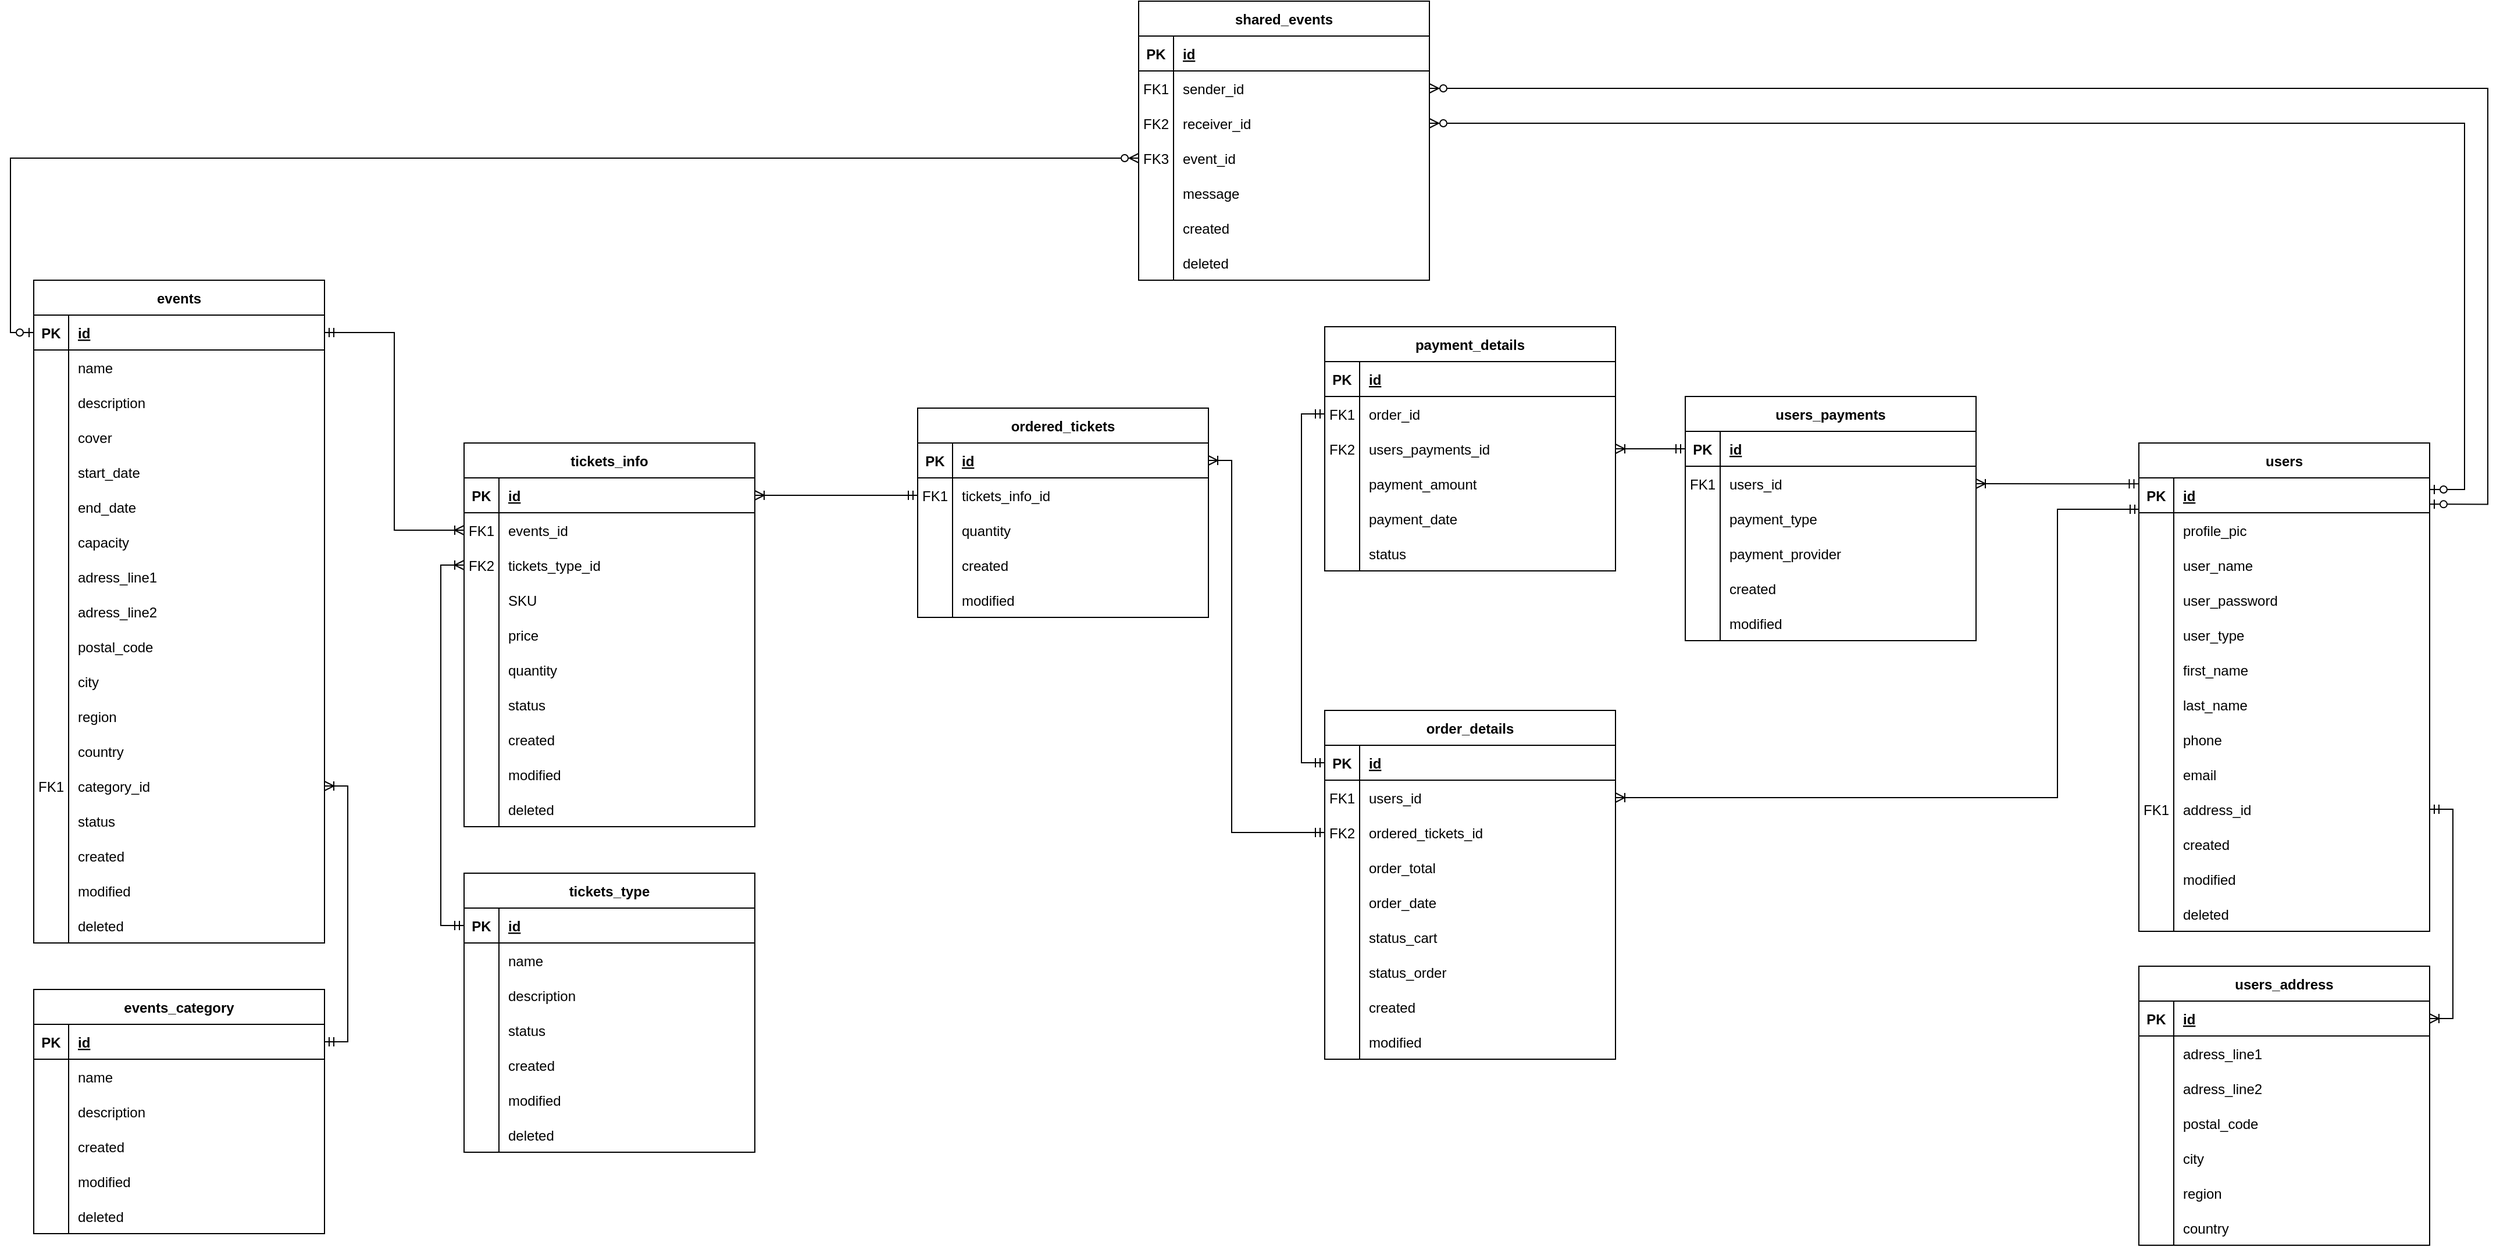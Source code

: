 <mxfile version="24.9.3">
  <diagram id="R2lEEEUBdFMjLlhIrx00" name="Page-1">
    <mxGraphModel dx="3703" dy="1960" grid="1" gridSize="10" guides="1" tooltips="1" connect="1" arrows="1" fold="1" page="0" pageScale="1" pageWidth="850" pageHeight="1100" math="0" shadow="0" extFonts="Permanent Marker^https://fonts.googleapis.com/css?family=Permanent+Marker">
      <root>
        <mxCell id="0" />
        <mxCell id="1" parent="0" />
        <mxCell id="C-vyLk0tnHw3VtMMgP7b-2" value="users" style="shape=table;startSize=30;container=1;collapsible=1;childLayout=tableLayout;fixedRows=1;rowLines=0;fontStyle=1;align=center;resizeLast=1;" parent="1" vertex="1">
          <mxGeometry x="710" y="60" width="250" height="420" as="geometry" />
        </mxCell>
        <mxCell id="C-vyLk0tnHw3VtMMgP7b-3" value="" style="shape=partialRectangle;collapsible=0;dropTarget=0;pointerEvents=0;fillColor=none;points=[[0,0.5],[1,0.5]];portConstraint=eastwest;top=0;left=0;right=0;bottom=1;" parent="C-vyLk0tnHw3VtMMgP7b-2" vertex="1">
          <mxGeometry y="30" width="250" height="30" as="geometry" />
        </mxCell>
        <mxCell id="C-vyLk0tnHw3VtMMgP7b-4" value="PK" style="shape=partialRectangle;overflow=hidden;connectable=0;fillColor=none;top=0;left=0;bottom=0;right=0;fontStyle=1;" parent="C-vyLk0tnHw3VtMMgP7b-3" vertex="1">
          <mxGeometry width="30" height="30" as="geometry">
            <mxRectangle width="30" height="30" as="alternateBounds" />
          </mxGeometry>
        </mxCell>
        <mxCell id="C-vyLk0tnHw3VtMMgP7b-5" value="id" style="shape=partialRectangle;overflow=hidden;connectable=0;fillColor=none;top=0;left=0;bottom=0;right=0;align=left;spacingLeft=6;fontStyle=5;" parent="C-vyLk0tnHw3VtMMgP7b-3" vertex="1">
          <mxGeometry x="30" width="220" height="30" as="geometry">
            <mxRectangle width="220" height="30" as="alternateBounds" />
          </mxGeometry>
        </mxCell>
        <mxCell id="C-vyLk0tnHw3VtMMgP7b-6" value="" style="shape=partialRectangle;collapsible=0;dropTarget=0;pointerEvents=0;fillColor=none;points=[[0,0.5],[1,0.5]];portConstraint=eastwest;top=0;left=0;right=0;bottom=0;" parent="C-vyLk0tnHw3VtMMgP7b-2" vertex="1">
          <mxGeometry y="60" width="250" height="30" as="geometry" />
        </mxCell>
        <mxCell id="C-vyLk0tnHw3VtMMgP7b-7" value="" style="shape=partialRectangle;overflow=hidden;connectable=0;fillColor=none;top=0;left=0;bottom=0;right=0;" parent="C-vyLk0tnHw3VtMMgP7b-6" vertex="1">
          <mxGeometry width="30" height="30" as="geometry">
            <mxRectangle width="30" height="30" as="alternateBounds" />
          </mxGeometry>
        </mxCell>
        <mxCell id="C-vyLk0tnHw3VtMMgP7b-8" value="profile_pic" style="shape=partialRectangle;overflow=hidden;connectable=0;fillColor=none;top=0;left=0;bottom=0;right=0;align=left;spacingLeft=6;" parent="C-vyLk0tnHw3VtMMgP7b-6" vertex="1">
          <mxGeometry x="30" width="220" height="30" as="geometry">
            <mxRectangle width="220" height="30" as="alternateBounds" />
          </mxGeometry>
        </mxCell>
        <mxCell id="ZyFJw4gXHJykZJazhLID-1" style="shape=partialRectangle;collapsible=0;dropTarget=0;pointerEvents=0;fillColor=none;points=[[0,0.5],[1,0.5]];portConstraint=eastwest;top=0;left=0;right=0;bottom=0;" parent="C-vyLk0tnHw3VtMMgP7b-2" vertex="1">
          <mxGeometry y="90" width="250" height="30" as="geometry" />
        </mxCell>
        <mxCell id="ZyFJw4gXHJykZJazhLID-2" style="shape=partialRectangle;overflow=hidden;connectable=0;fillColor=none;top=0;left=0;bottom=0;right=0;" parent="ZyFJw4gXHJykZJazhLID-1" vertex="1">
          <mxGeometry width="30" height="30" as="geometry">
            <mxRectangle width="30" height="30" as="alternateBounds" />
          </mxGeometry>
        </mxCell>
        <mxCell id="ZyFJw4gXHJykZJazhLID-3" value="user_name" style="shape=partialRectangle;overflow=hidden;connectable=0;fillColor=none;top=0;left=0;bottom=0;right=0;align=left;spacingLeft=6;" parent="ZyFJw4gXHJykZJazhLID-1" vertex="1">
          <mxGeometry x="30" width="220" height="30" as="geometry">
            <mxRectangle width="220" height="30" as="alternateBounds" />
          </mxGeometry>
        </mxCell>
        <mxCell id="C-vyLk0tnHw3VtMMgP7b-9" value="" style="shape=partialRectangle;collapsible=0;dropTarget=0;pointerEvents=0;fillColor=none;points=[[0,0.5],[1,0.5]];portConstraint=eastwest;top=0;left=0;right=0;bottom=0;" parent="C-vyLk0tnHw3VtMMgP7b-2" vertex="1">
          <mxGeometry y="120" width="250" height="30" as="geometry" />
        </mxCell>
        <mxCell id="C-vyLk0tnHw3VtMMgP7b-10" value="" style="shape=partialRectangle;overflow=hidden;connectable=0;fillColor=none;top=0;left=0;bottom=0;right=0;" parent="C-vyLk0tnHw3VtMMgP7b-9" vertex="1">
          <mxGeometry width="30" height="30" as="geometry">
            <mxRectangle width="30" height="30" as="alternateBounds" />
          </mxGeometry>
        </mxCell>
        <mxCell id="C-vyLk0tnHw3VtMMgP7b-11" value="user_password" style="shape=partialRectangle;overflow=hidden;connectable=0;fillColor=none;top=0;left=0;bottom=0;right=0;align=left;spacingLeft=6;" parent="C-vyLk0tnHw3VtMMgP7b-9" vertex="1">
          <mxGeometry x="30" width="220" height="30" as="geometry">
            <mxRectangle width="220" height="30" as="alternateBounds" />
          </mxGeometry>
        </mxCell>
        <mxCell id="VLBVRoMVTAHV3UB6outP-1" style="shape=partialRectangle;collapsible=0;dropTarget=0;pointerEvents=0;fillColor=none;points=[[0,0.5],[1,0.5]];portConstraint=eastwest;top=0;left=0;right=0;bottom=0;" parent="C-vyLk0tnHw3VtMMgP7b-2" vertex="1">
          <mxGeometry y="150" width="250" height="30" as="geometry" />
        </mxCell>
        <mxCell id="VLBVRoMVTAHV3UB6outP-2" style="shape=partialRectangle;overflow=hidden;connectable=0;fillColor=none;top=0;left=0;bottom=0;right=0;" parent="VLBVRoMVTAHV3UB6outP-1" vertex="1">
          <mxGeometry width="30" height="30" as="geometry">
            <mxRectangle width="30" height="30" as="alternateBounds" />
          </mxGeometry>
        </mxCell>
        <mxCell id="VLBVRoMVTAHV3UB6outP-3" value="user_type" style="shape=partialRectangle;overflow=hidden;connectable=0;fillColor=none;top=0;left=0;bottom=0;right=0;align=left;spacingLeft=6;" parent="VLBVRoMVTAHV3UB6outP-1" vertex="1">
          <mxGeometry x="30" width="220" height="30" as="geometry">
            <mxRectangle width="220" height="30" as="alternateBounds" />
          </mxGeometry>
        </mxCell>
        <mxCell id="Id0VMBnzjDjoxAUSHwJ--1" style="shape=partialRectangle;collapsible=0;dropTarget=0;pointerEvents=0;fillColor=none;points=[[0,0.5],[1,0.5]];portConstraint=eastwest;top=0;left=0;right=0;bottom=0;" parent="C-vyLk0tnHw3VtMMgP7b-2" vertex="1">
          <mxGeometry y="180" width="250" height="30" as="geometry" />
        </mxCell>
        <mxCell id="Id0VMBnzjDjoxAUSHwJ--2" style="shape=partialRectangle;overflow=hidden;connectable=0;fillColor=none;top=0;left=0;bottom=0;right=0;" parent="Id0VMBnzjDjoxAUSHwJ--1" vertex="1">
          <mxGeometry width="30" height="30" as="geometry">
            <mxRectangle width="30" height="30" as="alternateBounds" />
          </mxGeometry>
        </mxCell>
        <mxCell id="Id0VMBnzjDjoxAUSHwJ--3" value="first_name" style="shape=partialRectangle;overflow=hidden;connectable=0;fillColor=none;top=0;left=0;bottom=0;right=0;align=left;spacingLeft=6;" parent="Id0VMBnzjDjoxAUSHwJ--1" vertex="1">
          <mxGeometry x="30" width="220" height="30" as="geometry">
            <mxRectangle width="220" height="30" as="alternateBounds" />
          </mxGeometry>
        </mxCell>
        <mxCell id="Id0VMBnzjDjoxAUSHwJ--4" style="shape=partialRectangle;collapsible=0;dropTarget=0;pointerEvents=0;fillColor=none;points=[[0,0.5],[1,0.5]];portConstraint=eastwest;top=0;left=0;right=0;bottom=0;" parent="C-vyLk0tnHw3VtMMgP7b-2" vertex="1">
          <mxGeometry y="210" width="250" height="30" as="geometry" />
        </mxCell>
        <mxCell id="Id0VMBnzjDjoxAUSHwJ--5" style="shape=partialRectangle;overflow=hidden;connectable=0;fillColor=none;top=0;left=0;bottom=0;right=0;" parent="Id0VMBnzjDjoxAUSHwJ--4" vertex="1">
          <mxGeometry width="30" height="30" as="geometry">
            <mxRectangle width="30" height="30" as="alternateBounds" />
          </mxGeometry>
        </mxCell>
        <mxCell id="Id0VMBnzjDjoxAUSHwJ--6" value="last_name" style="shape=partialRectangle;overflow=hidden;connectable=0;fillColor=none;top=0;left=0;bottom=0;right=0;align=left;spacingLeft=6;" parent="Id0VMBnzjDjoxAUSHwJ--4" vertex="1">
          <mxGeometry x="30" width="220" height="30" as="geometry">
            <mxRectangle width="220" height="30" as="alternateBounds" />
          </mxGeometry>
        </mxCell>
        <mxCell id="Id0VMBnzjDjoxAUSHwJ--7" style="shape=partialRectangle;collapsible=0;dropTarget=0;pointerEvents=0;fillColor=none;points=[[0,0.5],[1,0.5]];portConstraint=eastwest;top=0;left=0;right=0;bottom=0;" parent="C-vyLk0tnHw3VtMMgP7b-2" vertex="1">
          <mxGeometry y="240" width="250" height="30" as="geometry" />
        </mxCell>
        <mxCell id="Id0VMBnzjDjoxAUSHwJ--8" style="shape=partialRectangle;overflow=hidden;connectable=0;fillColor=none;top=0;left=0;bottom=0;right=0;" parent="Id0VMBnzjDjoxAUSHwJ--7" vertex="1">
          <mxGeometry width="30" height="30" as="geometry">
            <mxRectangle width="30" height="30" as="alternateBounds" />
          </mxGeometry>
        </mxCell>
        <mxCell id="Id0VMBnzjDjoxAUSHwJ--9" value="phone" style="shape=partialRectangle;overflow=hidden;connectable=0;fillColor=none;top=0;left=0;bottom=0;right=0;align=left;spacingLeft=6;" parent="Id0VMBnzjDjoxAUSHwJ--7" vertex="1">
          <mxGeometry x="30" width="220" height="30" as="geometry">
            <mxRectangle width="220" height="30" as="alternateBounds" />
          </mxGeometry>
        </mxCell>
        <mxCell id="Id0VMBnzjDjoxAUSHwJ--396" style="shape=partialRectangle;collapsible=0;dropTarget=0;pointerEvents=0;fillColor=none;points=[[0,0.5],[1,0.5]];portConstraint=eastwest;top=0;left=0;right=0;bottom=0;" parent="C-vyLk0tnHw3VtMMgP7b-2" vertex="1">
          <mxGeometry y="270" width="250" height="30" as="geometry" />
        </mxCell>
        <mxCell id="Id0VMBnzjDjoxAUSHwJ--397" style="shape=partialRectangle;overflow=hidden;connectable=0;fillColor=none;top=0;left=0;bottom=0;right=0;" parent="Id0VMBnzjDjoxAUSHwJ--396" vertex="1">
          <mxGeometry width="30" height="30" as="geometry">
            <mxRectangle width="30" height="30" as="alternateBounds" />
          </mxGeometry>
        </mxCell>
        <mxCell id="Id0VMBnzjDjoxAUSHwJ--398" value="email" style="shape=partialRectangle;overflow=hidden;connectable=0;fillColor=none;top=0;left=0;bottom=0;right=0;align=left;spacingLeft=6;" parent="Id0VMBnzjDjoxAUSHwJ--396" vertex="1">
          <mxGeometry x="30" width="220" height="30" as="geometry">
            <mxRectangle width="220" height="30" as="alternateBounds" />
          </mxGeometry>
        </mxCell>
        <mxCell id="dL074yloU-lFgSDsKJy0-1" style="shape=partialRectangle;collapsible=0;dropTarget=0;pointerEvents=0;fillColor=none;points=[[0,0.5],[1,0.5]];portConstraint=eastwest;top=0;left=0;right=0;bottom=0;" parent="C-vyLk0tnHw3VtMMgP7b-2" vertex="1">
          <mxGeometry y="300" width="250" height="30" as="geometry" />
        </mxCell>
        <mxCell id="dL074yloU-lFgSDsKJy0-2" value="FK1" style="shape=partialRectangle;overflow=hidden;connectable=0;fillColor=none;top=0;left=0;bottom=0;right=0;" parent="dL074yloU-lFgSDsKJy0-1" vertex="1">
          <mxGeometry width="30" height="30" as="geometry">
            <mxRectangle width="30" height="30" as="alternateBounds" />
          </mxGeometry>
        </mxCell>
        <mxCell id="dL074yloU-lFgSDsKJy0-3" value="address_id" style="shape=partialRectangle;overflow=hidden;connectable=0;fillColor=none;top=0;left=0;bottom=0;right=0;align=left;spacingLeft=6;" parent="dL074yloU-lFgSDsKJy0-1" vertex="1">
          <mxGeometry x="30" width="220" height="30" as="geometry">
            <mxRectangle width="220" height="30" as="alternateBounds" />
          </mxGeometry>
        </mxCell>
        <mxCell id="Id0VMBnzjDjoxAUSHwJ--13" style="shape=partialRectangle;collapsible=0;dropTarget=0;pointerEvents=0;fillColor=none;points=[[0,0.5],[1,0.5]];portConstraint=eastwest;top=0;left=0;right=0;bottom=0;" parent="C-vyLk0tnHw3VtMMgP7b-2" vertex="1">
          <mxGeometry y="330" width="250" height="30" as="geometry" />
        </mxCell>
        <mxCell id="Id0VMBnzjDjoxAUSHwJ--14" style="shape=partialRectangle;overflow=hidden;connectable=0;fillColor=none;top=0;left=0;bottom=0;right=0;" parent="Id0VMBnzjDjoxAUSHwJ--13" vertex="1">
          <mxGeometry width="30" height="30" as="geometry">
            <mxRectangle width="30" height="30" as="alternateBounds" />
          </mxGeometry>
        </mxCell>
        <mxCell id="Id0VMBnzjDjoxAUSHwJ--15" value="created" style="shape=partialRectangle;overflow=hidden;connectable=0;fillColor=none;top=0;left=0;bottom=0;right=0;align=left;spacingLeft=6;" parent="Id0VMBnzjDjoxAUSHwJ--13" vertex="1">
          <mxGeometry x="30" width="220" height="30" as="geometry">
            <mxRectangle width="220" height="30" as="alternateBounds" />
          </mxGeometry>
        </mxCell>
        <mxCell id="Id0VMBnzjDjoxAUSHwJ--10" style="shape=partialRectangle;collapsible=0;dropTarget=0;pointerEvents=0;fillColor=none;points=[[0,0.5],[1,0.5]];portConstraint=eastwest;top=0;left=0;right=0;bottom=0;" parent="C-vyLk0tnHw3VtMMgP7b-2" vertex="1">
          <mxGeometry y="360" width="250" height="30" as="geometry" />
        </mxCell>
        <mxCell id="Id0VMBnzjDjoxAUSHwJ--11" style="shape=partialRectangle;overflow=hidden;connectable=0;fillColor=none;top=0;left=0;bottom=0;right=0;" parent="Id0VMBnzjDjoxAUSHwJ--10" vertex="1">
          <mxGeometry width="30" height="30" as="geometry">
            <mxRectangle width="30" height="30" as="alternateBounds" />
          </mxGeometry>
        </mxCell>
        <mxCell id="Id0VMBnzjDjoxAUSHwJ--12" value="modified" style="shape=partialRectangle;overflow=hidden;connectable=0;fillColor=none;top=0;left=0;bottom=0;right=0;align=left;spacingLeft=6;" parent="Id0VMBnzjDjoxAUSHwJ--10" vertex="1">
          <mxGeometry x="30" width="220" height="30" as="geometry">
            <mxRectangle width="220" height="30" as="alternateBounds" />
          </mxGeometry>
        </mxCell>
        <mxCell id="dL074yloU-lFgSDsKJy0-5" style="shape=partialRectangle;collapsible=0;dropTarget=0;pointerEvents=0;fillColor=none;points=[[0,0.5],[1,0.5]];portConstraint=eastwest;top=0;left=0;right=0;bottom=0;" parent="C-vyLk0tnHw3VtMMgP7b-2" vertex="1">
          <mxGeometry y="390" width="250" height="30" as="geometry" />
        </mxCell>
        <mxCell id="dL074yloU-lFgSDsKJy0-6" style="shape=partialRectangle;overflow=hidden;connectable=0;fillColor=none;top=0;left=0;bottom=0;right=0;" parent="dL074yloU-lFgSDsKJy0-5" vertex="1">
          <mxGeometry width="30" height="30" as="geometry">
            <mxRectangle width="30" height="30" as="alternateBounds" />
          </mxGeometry>
        </mxCell>
        <mxCell id="dL074yloU-lFgSDsKJy0-7" value="deleted" style="shape=partialRectangle;overflow=hidden;connectable=0;fillColor=none;top=0;left=0;bottom=0;right=0;align=left;spacingLeft=6;" parent="dL074yloU-lFgSDsKJy0-5" vertex="1">
          <mxGeometry x="30" width="220" height="30" as="geometry">
            <mxRectangle width="220" height="30" as="alternateBounds" />
          </mxGeometry>
        </mxCell>
        <mxCell id="C-vyLk0tnHw3VtMMgP7b-23" value="events" style="shape=table;startSize=30;container=1;collapsible=1;childLayout=tableLayout;fixedRows=1;rowLines=0;fontStyle=1;align=center;resizeLast=1;" parent="1" vertex="1">
          <mxGeometry x="-1100" y="-80" width="250" height="570" as="geometry" />
        </mxCell>
        <mxCell id="C-vyLk0tnHw3VtMMgP7b-24" value="" style="shape=partialRectangle;collapsible=0;dropTarget=0;pointerEvents=0;fillColor=none;points=[[0,0.5],[1,0.5]];portConstraint=eastwest;top=0;left=0;right=0;bottom=1;" parent="C-vyLk0tnHw3VtMMgP7b-23" vertex="1">
          <mxGeometry y="30" width="250" height="30" as="geometry" />
        </mxCell>
        <mxCell id="C-vyLk0tnHw3VtMMgP7b-25" value="PK" style="shape=partialRectangle;overflow=hidden;connectable=0;fillColor=none;top=0;left=0;bottom=0;right=0;fontStyle=1;" parent="C-vyLk0tnHw3VtMMgP7b-24" vertex="1">
          <mxGeometry width="30" height="30" as="geometry">
            <mxRectangle width="30" height="30" as="alternateBounds" />
          </mxGeometry>
        </mxCell>
        <mxCell id="C-vyLk0tnHw3VtMMgP7b-26" value="id" style="shape=partialRectangle;overflow=hidden;connectable=0;fillColor=none;top=0;left=0;bottom=0;right=0;align=left;spacingLeft=6;fontStyle=5;" parent="C-vyLk0tnHw3VtMMgP7b-24" vertex="1">
          <mxGeometry x="30" width="220" height="30" as="geometry">
            <mxRectangle width="220" height="30" as="alternateBounds" />
          </mxGeometry>
        </mxCell>
        <mxCell id="C-vyLk0tnHw3VtMMgP7b-27" value="" style="shape=partialRectangle;collapsible=0;dropTarget=0;pointerEvents=0;fillColor=none;points=[[0,0.5],[1,0.5]];portConstraint=eastwest;top=0;left=0;right=0;bottom=0;" parent="C-vyLk0tnHw3VtMMgP7b-23" vertex="1">
          <mxGeometry y="60" width="250" height="30" as="geometry" />
        </mxCell>
        <mxCell id="C-vyLk0tnHw3VtMMgP7b-28" value="" style="shape=partialRectangle;overflow=hidden;connectable=0;fillColor=none;top=0;left=0;bottom=0;right=0;" parent="C-vyLk0tnHw3VtMMgP7b-27" vertex="1">
          <mxGeometry width="30" height="30" as="geometry">
            <mxRectangle width="30" height="30" as="alternateBounds" />
          </mxGeometry>
        </mxCell>
        <mxCell id="C-vyLk0tnHw3VtMMgP7b-29" value="name" style="shape=partialRectangle;overflow=hidden;connectable=0;fillColor=none;top=0;left=0;bottom=0;right=0;align=left;spacingLeft=6;" parent="C-vyLk0tnHw3VtMMgP7b-27" vertex="1">
          <mxGeometry x="30" width="220" height="30" as="geometry">
            <mxRectangle width="220" height="30" as="alternateBounds" />
          </mxGeometry>
        </mxCell>
        <mxCell id="Id0VMBnzjDjoxAUSHwJ--126" style="shape=partialRectangle;collapsible=0;dropTarget=0;pointerEvents=0;fillColor=none;points=[[0,0.5],[1,0.5]];portConstraint=eastwest;top=0;left=0;right=0;bottom=0;" parent="C-vyLk0tnHw3VtMMgP7b-23" vertex="1">
          <mxGeometry y="90" width="250" height="30" as="geometry" />
        </mxCell>
        <mxCell id="Id0VMBnzjDjoxAUSHwJ--127" style="shape=partialRectangle;overflow=hidden;connectable=0;fillColor=none;top=0;left=0;bottom=0;right=0;" parent="Id0VMBnzjDjoxAUSHwJ--126" vertex="1">
          <mxGeometry width="30" height="30" as="geometry">
            <mxRectangle width="30" height="30" as="alternateBounds" />
          </mxGeometry>
        </mxCell>
        <mxCell id="Id0VMBnzjDjoxAUSHwJ--128" value="description" style="shape=partialRectangle;overflow=hidden;connectable=0;fillColor=none;top=0;left=0;bottom=0;right=0;align=left;spacingLeft=6;" parent="Id0VMBnzjDjoxAUSHwJ--126" vertex="1">
          <mxGeometry x="30" width="220" height="30" as="geometry">
            <mxRectangle width="220" height="30" as="alternateBounds" />
          </mxGeometry>
        </mxCell>
        <mxCell id="Id0VMBnzjDjoxAUSHwJ--402" style="shape=partialRectangle;collapsible=0;dropTarget=0;pointerEvents=0;fillColor=none;points=[[0,0.5],[1,0.5]];portConstraint=eastwest;top=0;left=0;right=0;bottom=0;" parent="C-vyLk0tnHw3VtMMgP7b-23" vertex="1">
          <mxGeometry y="120" width="250" height="30" as="geometry" />
        </mxCell>
        <mxCell id="Id0VMBnzjDjoxAUSHwJ--403" style="shape=partialRectangle;overflow=hidden;connectable=0;fillColor=none;top=0;left=0;bottom=0;right=0;" parent="Id0VMBnzjDjoxAUSHwJ--402" vertex="1">
          <mxGeometry width="30" height="30" as="geometry">
            <mxRectangle width="30" height="30" as="alternateBounds" />
          </mxGeometry>
        </mxCell>
        <mxCell id="Id0VMBnzjDjoxAUSHwJ--404" value="cover" style="shape=partialRectangle;overflow=hidden;connectable=0;fillColor=none;top=0;left=0;bottom=0;right=0;align=left;spacingLeft=6;" parent="Id0VMBnzjDjoxAUSHwJ--402" vertex="1">
          <mxGeometry x="30" width="220" height="30" as="geometry">
            <mxRectangle width="220" height="30" as="alternateBounds" />
          </mxGeometry>
        </mxCell>
        <mxCell id="t_5sL-MNhTbU0UZw5Eh5-10" style="shape=partialRectangle;collapsible=0;dropTarget=0;pointerEvents=0;fillColor=none;points=[[0,0.5],[1,0.5]];portConstraint=eastwest;top=0;left=0;right=0;bottom=0;" parent="C-vyLk0tnHw3VtMMgP7b-23" vertex="1">
          <mxGeometry y="150" width="250" height="30" as="geometry" />
        </mxCell>
        <mxCell id="t_5sL-MNhTbU0UZw5Eh5-11" style="shape=partialRectangle;overflow=hidden;connectable=0;fillColor=none;top=0;left=0;bottom=0;right=0;" parent="t_5sL-MNhTbU0UZw5Eh5-10" vertex="1">
          <mxGeometry width="30" height="30" as="geometry">
            <mxRectangle width="30" height="30" as="alternateBounds" />
          </mxGeometry>
        </mxCell>
        <mxCell id="t_5sL-MNhTbU0UZw5Eh5-12" value="start_date" style="shape=partialRectangle;overflow=hidden;connectable=0;fillColor=none;top=0;left=0;bottom=0;right=0;align=left;spacingLeft=6;" parent="t_5sL-MNhTbU0UZw5Eh5-10" vertex="1">
          <mxGeometry x="30" width="220" height="30" as="geometry">
            <mxRectangle width="220" height="30" as="alternateBounds" />
          </mxGeometry>
        </mxCell>
        <mxCell id="koFm3AncodIdfWpDwPaP-1" style="shape=partialRectangle;collapsible=0;dropTarget=0;pointerEvents=0;fillColor=none;points=[[0,0.5],[1,0.5]];portConstraint=eastwest;top=0;left=0;right=0;bottom=0;" parent="C-vyLk0tnHw3VtMMgP7b-23" vertex="1">
          <mxGeometry y="180" width="250" height="30" as="geometry" />
        </mxCell>
        <mxCell id="koFm3AncodIdfWpDwPaP-2" style="shape=partialRectangle;overflow=hidden;connectable=0;fillColor=none;top=0;left=0;bottom=0;right=0;" parent="koFm3AncodIdfWpDwPaP-1" vertex="1">
          <mxGeometry width="30" height="30" as="geometry">
            <mxRectangle width="30" height="30" as="alternateBounds" />
          </mxGeometry>
        </mxCell>
        <mxCell id="koFm3AncodIdfWpDwPaP-3" value="end_date" style="shape=partialRectangle;overflow=hidden;connectable=0;fillColor=none;top=0;left=0;bottom=0;right=0;align=left;spacingLeft=6;" parent="koFm3AncodIdfWpDwPaP-1" vertex="1">
          <mxGeometry x="30" width="220" height="30" as="geometry">
            <mxRectangle width="220" height="30" as="alternateBounds" />
          </mxGeometry>
        </mxCell>
        <mxCell id="t_5sL-MNhTbU0UZw5Eh5-7" style="shape=partialRectangle;collapsible=0;dropTarget=0;pointerEvents=0;fillColor=none;points=[[0,0.5],[1,0.5]];portConstraint=eastwest;top=0;left=0;right=0;bottom=0;" parent="C-vyLk0tnHw3VtMMgP7b-23" vertex="1">
          <mxGeometry y="210" width="250" height="30" as="geometry" />
        </mxCell>
        <mxCell id="t_5sL-MNhTbU0UZw5Eh5-8" style="shape=partialRectangle;overflow=hidden;connectable=0;fillColor=none;top=0;left=0;bottom=0;right=0;" parent="t_5sL-MNhTbU0UZw5Eh5-7" vertex="1">
          <mxGeometry width="30" height="30" as="geometry">
            <mxRectangle width="30" height="30" as="alternateBounds" />
          </mxGeometry>
        </mxCell>
        <mxCell id="t_5sL-MNhTbU0UZw5Eh5-9" value="capacity" style="shape=partialRectangle;overflow=hidden;connectable=0;fillColor=none;top=0;left=0;bottom=0;right=0;align=left;spacingLeft=6;" parent="t_5sL-MNhTbU0UZw5Eh5-7" vertex="1">
          <mxGeometry x="30" width="220" height="30" as="geometry">
            <mxRectangle width="220" height="30" as="alternateBounds" />
          </mxGeometry>
        </mxCell>
        <mxCell id="t_5sL-MNhTbU0UZw5Eh5-13" style="shape=partialRectangle;collapsible=0;dropTarget=0;pointerEvents=0;fillColor=none;points=[[0,0.5],[1,0.5]];portConstraint=eastwest;top=0;left=0;right=0;bottom=0;" parent="C-vyLk0tnHw3VtMMgP7b-23" vertex="1">
          <mxGeometry y="240" width="250" height="30" as="geometry" />
        </mxCell>
        <mxCell id="t_5sL-MNhTbU0UZw5Eh5-14" value="" style="shape=partialRectangle;overflow=hidden;connectable=0;fillColor=none;top=0;left=0;bottom=0;right=0;" parent="t_5sL-MNhTbU0UZw5Eh5-13" vertex="1">
          <mxGeometry width="30" height="30" as="geometry">
            <mxRectangle width="30" height="30" as="alternateBounds" />
          </mxGeometry>
        </mxCell>
        <mxCell id="t_5sL-MNhTbU0UZw5Eh5-15" value="adress_line1" style="shape=partialRectangle;overflow=hidden;connectable=0;fillColor=none;top=0;left=0;bottom=0;right=0;align=left;spacingLeft=6;" parent="t_5sL-MNhTbU0UZw5Eh5-13" vertex="1">
          <mxGeometry x="30" width="220" height="30" as="geometry">
            <mxRectangle width="220" height="30" as="alternateBounds" />
          </mxGeometry>
        </mxCell>
        <mxCell id="YWzbSltA9CMlxgViTHKo-33" style="shape=partialRectangle;collapsible=0;dropTarget=0;pointerEvents=0;fillColor=none;points=[[0,0.5],[1,0.5]];portConstraint=eastwest;top=0;left=0;right=0;bottom=0;" parent="C-vyLk0tnHw3VtMMgP7b-23" vertex="1">
          <mxGeometry y="270" width="250" height="30" as="geometry" />
        </mxCell>
        <mxCell id="YWzbSltA9CMlxgViTHKo-34" style="shape=partialRectangle;overflow=hidden;connectable=0;fillColor=none;top=0;left=0;bottom=0;right=0;" parent="YWzbSltA9CMlxgViTHKo-33" vertex="1">
          <mxGeometry width="30" height="30" as="geometry">
            <mxRectangle width="30" height="30" as="alternateBounds" />
          </mxGeometry>
        </mxCell>
        <mxCell id="YWzbSltA9CMlxgViTHKo-35" value="adress_line2" style="shape=partialRectangle;overflow=hidden;connectable=0;fillColor=none;top=0;left=0;bottom=0;right=0;align=left;spacingLeft=6;" parent="YWzbSltA9CMlxgViTHKo-33" vertex="1">
          <mxGeometry x="30" width="220" height="30" as="geometry">
            <mxRectangle width="220" height="30" as="alternateBounds" />
          </mxGeometry>
        </mxCell>
        <mxCell id="YWzbSltA9CMlxgViTHKo-30" style="shape=partialRectangle;collapsible=0;dropTarget=0;pointerEvents=0;fillColor=none;points=[[0,0.5],[1,0.5]];portConstraint=eastwest;top=0;left=0;right=0;bottom=0;" parent="C-vyLk0tnHw3VtMMgP7b-23" vertex="1">
          <mxGeometry y="300" width="250" height="30" as="geometry" />
        </mxCell>
        <mxCell id="YWzbSltA9CMlxgViTHKo-31" style="shape=partialRectangle;overflow=hidden;connectable=0;fillColor=none;top=0;left=0;bottom=0;right=0;" parent="YWzbSltA9CMlxgViTHKo-30" vertex="1">
          <mxGeometry width="30" height="30" as="geometry">
            <mxRectangle width="30" height="30" as="alternateBounds" />
          </mxGeometry>
        </mxCell>
        <mxCell id="YWzbSltA9CMlxgViTHKo-32" value="postal_code" style="shape=partialRectangle;overflow=hidden;connectable=0;fillColor=none;top=0;left=0;bottom=0;right=0;align=left;spacingLeft=6;" parent="YWzbSltA9CMlxgViTHKo-30" vertex="1">
          <mxGeometry x="30" width="220" height="30" as="geometry">
            <mxRectangle width="220" height="30" as="alternateBounds" />
          </mxGeometry>
        </mxCell>
        <mxCell id="YWzbSltA9CMlxgViTHKo-27" style="shape=partialRectangle;collapsible=0;dropTarget=0;pointerEvents=0;fillColor=none;points=[[0,0.5],[1,0.5]];portConstraint=eastwest;top=0;left=0;right=0;bottom=0;" parent="C-vyLk0tnHw3VtMMgP7b-23" vertex="1">
          <mxGeometry y="330" width="250" height="30" as="geometry" />
        </mxCell>
        <mxCell id="YWzbSltA9CMlxgViTHKo-28" style="shape=partialRectangle;overflow=hidden;connectable=0;fillColor=none;top=0;left=0;bottom=0;right=0;" parent="YWzbSltA9CMlxgViTHKo-27" vertex="1">
          <mxGeometry width="30" height="30" as="geometry">
            <mxRectangle width="30" height="30" as="alternateBounds" />
          </mxGeometry>
        </mxCell>
        <mxCell id="YWzbSltA9CMlxgViTHKo-29" value="city" style="shape=partialRectangle;overflow=hidden;connectable=0;fillColor=none;top=0;left=0;bottom=0;right=0;align=left;spacingLeft=6;" parent="YWzbSltA9CMlxgViTHKo-27" vertex="1">
          <mxGeometry x="30" width="220" height="30" as="geometry">
            <mxRectangle width="220" height="30" as="alternateBounds" />
          </mxGeometry>
        </mxCell>
        <mxCell id="YWzbSltA9CMlxgViTHKo-24" style="shape=partialRectangle;collapsible=0;dropTarget=0;pointerEvents=0;fillColor=none;points=[[0,0.5],[1,0.5]];portConstraint=eastwest;top=0;left=0;right=0;bottom=0;" parent="C-vyLk0tnHw3VtMMgP7b-23" vertex="1">
          <mxGeometry y="360" width="250" height="30" as="geometry" />
        </mxCell>
        <mxCell id="YWzbSltA9CMlxgViTHKo-25" style="shape=partialRectangle;overflow=hidden;connectable=0;fillColor=none;top=0;left=0;bottom=0;right=0;" parent="YWzbSltA9CMlxgViTHKo-24" vertex="1">
          <mxGeometry width="30" height="30" as="geometry">
            <mxRectangle width="30" height="30" as="alternateBounds" />
          </mxGeometry>
        </mxCell>
        <mxCell id="YWzbSltA9CMlxgViTHKo-26" value="region" style="shape=partialRectangle;overflow=hidden;connectable=0;fillColor=none;top=0;left=0;bottom=0;right=0;align=left;spacingLeft=6;" parent="YWzbSltA9CMlxgViTHKo-24" vertex="1">
          <mxGeometry x="30" width="220" height="30" as="geometry">
            <mxRectangle width="220" height="30" as="alternateBounds" />
          </mxGeometry>
        </mxCell>
        <mxCell id="YWzbSltA9CMlxgViTHKo-21" style="shape=partialRectangle;collapsible=0;dropTarget=0;pointerEvents=0;fillColor=none;points=[[0,0.5],[1,0.5]];portConstraint=eastwest;top=0;left=0;right=0;bottom=0;" parent="C-vyLk0tnHw3VtMMgP7b-23" vertex="1">
          <mxGeometry y="390" width="250" height="30" as="geometry" />
        </mxCell>
        <mxCell id="YWzbSltA9CMlxgViTHKo-22" style="shape=partialRectangle;overflow=hidden;connectable=0;fillColor=none;top=0;left=0;bottom=0;right=0;" parent="YWzbSltA9CMlxgViTHKo-21" vertex="1">
          <mxGeometry width="30" height="30" as="geometry">
            <mxRectangle width="30" height="30" as="alternateBounds" />
          </mxGeometry>
        </mxCell>
        <mxCell id="YWzbSltA9CMlxgViTHKo-23" value="country" style="shape=partialRectangle;overflow=hidden;connectable=0;fillColor=none;top=0;left=0;bottom=0;right=0;align=left;spacingLeft=6;" parent="YWzbSltA9CMlxgViTHKo-21" vertex="1">
          <mxGeometry x="30" width="220" height="30" as="geometry">
            <mxRectangle width="220" height="30" as="alternateBounds" />
          </mxGeometry>
        </mxCell>
        <mxCell id="Id0VMBnzjDjoxAUSHwJ--132" style="shape=partialRectangle;collapsible=0;dropTarget=0;pointerEvents=0;fillColor=none;points=[[0,0.5],[1,0.5]];portConstraint=eastwest;top=0;left=0;right=0;bottom=0;" parent="C-vyLk0tnHw3VtMMgP7b-23" vertex="1">
          <mxGeometry y="420" width="250" height="30" as="geometry" />
        </mxCell>
        <mxCell id="Id0VMBnzjDjoxAUSHwJ--133" value="FK1" style="shape=partialRectangle;overflow=hidden;connectable=0;fillColor=none;top=0;left=0;bottom=0;right=0;" parent="Id0VMBnzjDjoxAUSHwJ--132" vertex="1">
          <mxGeometry width="30" height="30" as="geometry">
            <mxRectangle width="30" height="30" as="alternateBounds" />
          </mxGeometry>
        </mxCell>
        <mxCell id="Id0VMBnzjDjoxAUSHwJ--134" value="category_id" style="shape=partialRectangle;overflow=hidden;connectable=0;fillColor=none;top=0;left=0;bottom=0;right=0;align=left;spacingLeft=6;" parent="Id0VMBnzjDjoxAUSHwJ--132" vertex="1">
          <mxGeometry x="30" width="220" height="30" as="geometry">
            <mxRectangle width="220" height="30" as="alternateBounds" />
          </mxGeometry>
        </mxCell>
        <mxCell id="dL074yloU-lFgSDsKJy0-73" style="shape=partialRectangle;collapsible=0;dropTarget=0;pointerEvents=0;fillColor=none;points=[[0,0.5],[1,0.5]];portConstraint=eastwest;top=0;left=0;right=0;bottom=0;" parent="C-vyLk0tnHw3VtMMgP7b-23" vertex="1">
          <mxGeometry y="450" width="250" height="30" as="geometry" />
        </mxCell>
        <mxCell id="dL074yloU-lFgSDsKJy0-74" style="shape=partialRectangle;overflow=hidden;connectable=0;fillColor=none;top=0;left=0;bottom=0;right=0;" parent="dL074yloU-lFgSDsKJy0-73" vertex="1">
          <mxGeometry width="30" height="30" as="geometry">
            <mxRectangle width="30" height="30" as="alternateBounds" />
          </mxGeometry>
        </mxCell>
        <mxCell id="dL074yloU-lFgSDsKJy0-75" value="status" style="shape=partialRectangle;overflow=hidden;connectable=0;fillColor=none;top=0;left=0;bottom=0;right=0;align=left;spacingLeft=6;" parent="dL074yloU-lFgSDsKJy0-73" vertex="1">
          <mxGeometry x="30" width="220" height="30" as="geometry">
            <mxRectangle width="220" height="30" as="alternateBounds" />
          </mxGeometry>
        </mxCell>
        <mxCell id="Id0VMBnzjDjoxAUSHwJ--141" style="shape=partialRectangle;collapsible=0;dropTarget=0;pointerEvents=0;fillColor=none;points=[[0,0.5],[1,0.5]];portConstraint=eastwest;top=0;left=0;right=0;bottom=0;" parent="C-vyLk0tnHw3VtMMgP7b-23" vertex="1">
          <mxGeometry y="480" width="250" height="30" as="geometry" />
        </mxCell>
        <mxCell id="Id0VMBnzjDjoxAUSHwJ--142" style="shape=partialRectangle;overflow=hidden;connectable=0;fillColor=none;top=0;left=0;bottom=0;right=0;" parent="Id0VMBnzjDjoxAUSHwJ--141" vertex="1">
          <mxGeometry width="30" height="30" as="geometry">
            <mxRectangle width="30" height="30" as="alternateBounds" />
          </mxGeometry>
        </mxCell>
        <mxCell id="Id0VMBnzjDjoxAUSHwJ--143" value="created" style="shape=partialRectangle;overflow=hidden;connectable=0;fillColor=none;top=0;left=0;bottom=0;right=0;align=left;spacingLeft=6;" parent="Id0VMBnzjDjoxAUSHwJ--141" vertex="1">
          <mxGeometry x="30" width="220" height="30" as="geometry">
            <mxRectangle width="220" height="30" as="alternateBounds" />
          </mxGeometry>
        </mxCell>
        <mxCell id="Id0VMBnzjDjoxAUSHwJ--144" style="shape=partialRectangle;collapsible=0;dropTarget=0;pointerEvents=0;fillColor=none;points=[[0,0.5],[1,0.5]];portConstraint=eastwest;top=0;left=0;right=0;bottom=0;" parent="C-vyLk0tnHw3VtMMgP7b-23" vertex="1">
          <mxGeometry y="510" width="250" height="30" as="geometry" />
        </mxCell>
        <mxCell id="Id0VMBnzjDjoxAUSHwJ--145" style="shape=partialRectangle;overflow=hidden;connectable=0;fillColor=none;top=0;left=0;bottom=0;right=0;" parent="Id0VMBnzjDjoxAUSHwJ--144" vertex="1">
          <mxGeometry width="30" height="30" as="geometry">
            <mxRectangle width="30" height="30" as="alternateBounds" />
          </mxGeometry>
        </mxCell>
        <mxCell id="Id0VMBnzjDjoxAUSHwJ--146" value="modified" style="shape=partialRectangle;overflow=hidden;connectable=0;fillColor=none;top=0;left=0;bottom=0;right=0;align=left;spacingLeft=6;" parent="Id0VMBnzjDjoxAUSHwJ--144" vertex="1">
          <mxGeometry x="30" width="220" height="30" as="geometry">
            <mxRectangle width="220" height="30" as="alternateBounds" />
          </mxGeometry>
        </mxCell>
        <mxCell id="Id0VMBnzjDjoxAUSHwJ--147" style="shape=partialRectangle;collapsible=0;dropTarget=0;pointerEvents=0;fillColor=none;points=[[0,0.5],[1,0.5]];portConstraint=eastwest;top=0;left=0;right=0;bottom=0;" parent="C-vyLk0tnHw3VtMMgP7b-23" vertex="1">
          <mxGeometry y="540" width="250" height="30" as="geometry" />
        </mxCell>
        <mxCell id="Id0VMBnzjDjoxAUSHwJ--148" style="shape=partialRectangle;overflow=hidden;connectable=0;fillColor=none;top=0;left=0;bottom=0;right=0;" parent="Id0VMBnzjDjoxAUSHwJ--147" vertex="1">
          <mxGeometry width="30" height="30" as="geometry">
            <mxRectangle width="30" height="30" as="alternateBounds" />
          </mxGeometry>
        </mxCell>
        <mxCell id="Id0VMBnzjDjoxAUSHwJ--149" value="deleted" style="shape=partialRectangle;overflow=hidden;connectable=0;fillColor=none;top=0;left=0;bottom=0;right=0;align=left;spacingLeft=6;" parent="Id0VMBnzjDjoxAUSHwJ--147" vertex="1">
          <mxGeometry x="30" width="220" height="30" as="geometry">
            <mxRectangle width="220" height="30" as="alternateBounds" />
          </mxGeometry>
        </mxCell>
        <mxCell id="Id0VMBnzjDjoxAUSHwJ--16" value="users_address" style="shape=table;startSize=30;container=1;collapsible=1;childLayout=tableLayout;fixedRows=1;rowLines=0;fontStyle=1;align=center;resizeLast=1;" parent="1" vertex="1">
          <mxGeometry x="710" y="510" width="250" height="240" as="geometry" />
        </mxCell>
        <mxCell id="Id0VMBnzjDjoxAUSHwJ--17" value="" style="shape=partialRectangle;collapsible=0;dropTarget=0;pointerEvents=0;fillColor=none;points=[[0,0.5],[1,0.5]];portConstraint=eastwest;top=0;left=0;right=0;bottom=1;" parent="Id0VMBnzjDjoxAUSHwJ--16" vertex="1">
          <mxGeometry y="30" width="250" height="30" as="geometry" />
        </mxCell>
        <mxCell id="Id0VMBnzjDjoxAUSHwJ--18" value="PK" style="shape=partialRectangle;overflow=hidden;connectable=0;fillColor=none;top=0;left=0;bottom=0;right=0;fontStyle=1;" parent="Id0VMBnzjDjoxAUSHwJ--17" vertex="1">
          <mxGeometry width="30" height="30" as="geometry">
            <mxRectangle width="30" height="30" as="alternateBounds" />
          </mxGeometry>
        </mxCell>
        <mxCell id="Id0VMBnzjDjoxAUSHwJ--19" value="id" style="shape=partialRectangle;overflow=hidden;connectable=0;fillColor=none;top=0;left=0;bottom=0;right=0;align=left;spacingLeft=6;fontStyle=5;" parent="Id0VMBnzjDjoxAUSHwJ--17" vertex="1">
          <mxGeometry x="30" width="220" height="30" as="geometry">
            <mxRectangle width="220" height="30" as="alternateBounds" />
          </mxGeometry>
        </mxCell>
        <mxCell id="Id0VMBnzjDjoxAUSHwJ--23" value="" style="shape=partialRectangle;collapsible=0;dropTarget=0;pointerEvents=0;fillColor=none;points=[[0,0.5],[1,0.5]];portConstraint=eastwest;top=0;left=0;right=0;bottom=0;" parent="Id0VMBnzjDjoxAUSHwJ--16" vertex="1">
          <mxGeometry y="60" width="250" height="30" as="geometry" />
        </mxCell>
        <mxCell id="Id0VMBnzjDjoxAUSHwJ--24" value="" style="shape=partialRectangle;overflow=hidden;connectable=0;fillColor=none;top=0;left=0;bottom=0;right=0;" parent="Id0VMBnzjDjoxAUSHwJ--23" vertex="1">
          <mxGeometry width="30" height="30" as="geometry">
            <mxRectangle width="30" height="30" as="alternateBounds" />
          </mxGeometry>
        </mxCell>
        <mxCell id="Id0VMBnzjDjoxAUSHwJ--25" value="adress_line1" style="shape=partialRectangle;overflow=hidden;connectable=0;fillColor=none;top=0;left=0;bottom=0;right=0;align=left;spacingLeft=6;" parent="Id0VMBnzjDjoxAUSHwJ--23" vertex="1">
          <mxGeometry x="30" width="220" height="30" as="geometry">
            <mxRectangle width="220" height="30" as="alternateBounds" />
          </mxGeometry>
        </mxCell>
        <mxCell id="Id0VMBnzjDjoxAUSHwJ--26" style="shape=partialRectangle;collapsible=0;dropTarget=0;pointerEvents=0;fillColor=none;points=[[0,0.5],[1,0.5]];portConstraint=eastwest;top=0;left=0;right=0;bottom=0;" parent="Id0VMBnzjDjoxAUSHwJ--16" vertex="1">
          <mxGeometry y="90" width="250" height="30" as="geometry" />
        </mxCell>
        <mxCell id="Id0VMBnzjDjoxAUSHwJ--27" style="shape=partialRectangle;overflow=hidden;connectable=0;fillColor=none;top=0;left=0;bottom=0;right=0;" parent="Id0VMBnzjDjoxAUSHwJ--26" vertex="1">
          <mxGeometry width="30" height="30" as="geometry">
            <mxRectangle width="30" height="30" as="alternateBounds" />
          </mxGeometry>
        </mxCell>
        <mxCell id="Id0VMBnzjDjoxAUSHwJ--28" value="adress_line2" style="shape=partialRectangle;overflow=hidden;connectable=0;fillColor=none;top=0;left=0;bottom=0;right=0;align=left;spacingLeft=6;" parent="Id0VMBnzjDjoxAUSHwJ--26" vertex="1">
          <mxGeometry x="30" width="220" height="30" as="geometry">
            <mxRectangle width="220" height="30" as="alternateBounds" />
          </mxGeometry>
        </mxCell>
        <mxCell id="Id0VMBnzjDjoxAUSHwJ--29" style="shape=partialRectangle;collapsible=0;dropTarget=0;pointerEvents=0;fillColor=none;points=[[0,0.5],[1,0.5]];portConstraint=eastwest;top=0;left=0;right=0;bottom=0;" parent="Id0VMBnzjDjoxAUSHwJ--16" vertex="1">
          <mxGeometry y="120" width="250" height="30" as="geometry" />
        </mxCell>
        <mxCell id="Id0VMBnzjDjoxAUSHwJ--30" style="shape=partialRectangle;overflow=hidden;connectable=0;fillColor=none;top=0;left=0;bottom=0;right=0;" parent="Id0VMBnzjDjoxAUSHwJ--29" vertex="1">
          <mxGeometry width="30" height="30" as="geometry">
            <mxRectangle width="30" height="30" as="alternateBounds" />
          </mxGeometry>
        </mxCell>
        <mxCell id="Id0VMBnzjDjoxAUSHwJ--31" value="postal_code" style="shape=partialRectangle;overflow=hidden;connectable=0;fillColor=none;top=0;left=0;bottom=0;right=0;align=left;spacingLeft=6;" parent="Id0VMBnzjDjoxAUSHwJ--29" vertex="1">
          <mxGeometry x="30" width="220" height="30" as="geometry">
            <mxRectangle width="220" height="30" as="alternateBounds" />
          </mxGeometry>
        </mxCell>
        <mxCell id="Id0VMBnzjDjoxAUSHwJ--32" style="shape=partialRectangle;collapsible=0;dropTarget=0;pointerEvents=0;fillColor=none;points=[[0,0.5],[1,0.5]];portConstraint=eastwest;top=0;left=0;right=0;bottom=0;" parent="Id0VMBnzjDjoxAUSHwJ--16" vertex="1">
          <mxGeometry y="150" width="250" height="30" as="geometry" />
        </mxCell>
        <mxCell id="Id0VMBnzjDjoxAUSHwJ--33" style="shape=partialRectangle;overflow=hidden;connectable=0;fillColor=none;top=0;left=0;bottom=0;right=0;" parent="Id0VMBnzjDjoxAUSHwJ--32" vertex="1">
          <mxGeometry width="30" height="30" as="geometry">
            <mxRectangle width="30" height="30" as="alternateBounds" />
          </mxGeometry>
        </mxCell>
        <mxCell id="Id0VMBnzjDjoxAUSHwJ--34" value="city" style="shape=partialRectangle;overflow=hidden;connectable=0;fillColor=none;top=0;left=0;bottom=0;right=0;align=left;spacingLeft=6;" parent="Id0VMBnzjDjoxAUSHwJ--32" vertex="1">
          <mxGeometry x="30" width="220" height="30" as="geometry">
            <mxRectangle width="220" height="30" as="alternateBounds" />
          </mxGeometry>
        </mxCell>
        <mxCell id="dL074yloU-lFgSDsKJy0-8" style="shape=partialRectangle;collapsible=0;dropTarget=0;pointerEvents=0;fillColor=none;points=[[0,0.5],[1,0.5]];portConstraint=eastwest;top=0;left=0;right=0;bottom=0;" parent="Id0VMBnzjDjoxAUSHwJ--16" vertex="1">
          <mxGeometry y="180" width="250" height="30" as="geometry" />
        </mxCell>
        <mxCell id="dL074yloU-lFgSDsKJy0-9" style="shape=partialRectangle;overflow=hidden;connectable=0;fillColor=none;top=0;left=0;bottom=0;right=0;" parent="dL074yloU-lFgSDsKJy0-8" vertex="1">
          <mxGeometry width="30" height="30" as="geometry">
            <mxRectangle width="30" height="30" as="alternateBounds" />
          </mxGeometry>
        </mxCell>
        <mxCell id="dL074yloU-lFgSDsKJy0-10" value="region" style="shape=partialRectangle;overflow=hidden;connectable=0;fillColor=none;top=0;left=0;bottom=0;right=0;align=left;spacingLeft=6;" parent="dL074yloU-lFgSDsKJy0-8" vertex="1">
          <mxGeometry x="30" width="220" height="30" as="geometry">
            <mxRectangle width="220" height="30" as="alternateBounds" />
          </mxGeometry>
        </mxCell>
        <mxCell id="Id0VMBnzjDjoxAUSHwJ--35" style="shape=partialRectangle;collapsible=0;dropTarget=0;pointerEvents=0;fillColor=none;points=[[0,0.5],[1,0.5]];portConstraint=eastwest;top=0;left=0;right=0;bottom=0;" parent="Id0VMBnzjDjoxAUSHwJ--16" vertex="1">
          <mxGeometry y="210" width="250" height="30" as="geometry" />
        </mxCell>
        <mxCell id="Id0VMBnzjDjoxAUSHwJ--36" style="shape=partialRectangle;overflow=hidden;connectable=0;fillColor=none;top=0;left=0;bottom=0;right=0;" parent="Id0VMBnzjDjoxAUSHwJ--35" vertex="1">
          <mxGeometry width="30" height="30" as="geometry">
            <mxRectangle width="30" height="30" as="alternateBounds" />
          </mxGeometry>
        </mxCell>
        <mxCell id="Id0VMBnzjDjoxAUSHwJ--37" value="country" style="shape=partialRectangle;overflow=hidden;connectable=0;fillColor=none;top=0;left=0;bottom=0;right=0;align=left;spacingLeft=6;" parent="Id0VMBnzjDjoxAUSHwJ--35" vertex="1">
          <mxGeometry x="30" width="220" height="30" as="geometry">
            <mxRectangle width="220" height="30" as="alternateBounds" />
          </mxGeometry>
        </mxCell>
        <mxCell id="Id0VMBnzjDjoxAUSHwJ--42" value="users_payments" style="shape=table;startSize=30;container=1;collapsible=1;childLayout=tableLayout;fixedRows=1;rowLines=0;fontStyle=1;align=center;resizeLast=1;" parent="1" vertex="1">
          <mxGeometry x="320" y="20" width="250" height="210" as="geometry" />
        </mxCell>
        <mxCell id="Id0VMBnzjDjoxAUSHwJ--43" value="" style="shape=partialRectangle;collapsible=0;dropTarget=0;pointerEvents=0;fillColor=none;points=[[0,0.5],[1,0.5]];portConstraint=eastwest;top=0;left=0;right=0;bottom=1;" parent="Id0VMBnzjDjoxAUSHwJ--42" vertex="1">
          <mxGeometry y="30" width="250" height="30" as="geometry" />
        </mxCell>
        <mxCell id="Id0VMBnzjDjoxAUSHwJ--44" value="PK" style="shape=partialRectangle;overflow=hidden;connectable=0;fillColor=none;top=0;left=0;bottom=0;right=0;fontStyle=1;" parent="Id0VMBnzjDjoxAUSHwJ--43" vertex="1">
          <mxGeometry width="30" height="30" as="geometry">
            <mxRectangle width="30" height="30" as="alternateBounds" />
          </mxGeometry>
        </mxCell>
        <mxCell id="Id0VMBnzjDjoxAUSHwJ--45" value="id" style="shape=partialRectangle;overflow=hidden;connectable=0;fillColor=none;top=0;left=0;bottom=0;right=0;align=left;spacingLeft=6;fontStyle=5;" parent="Id0VMBnzjDjoxAUSHwJ--43" vertex="1">
          <mxGeometry x="30" width="220" height="30" as="geometry">
            <mxRectangle width="220" height="30" as="alternateBounds" />
          </mxGeometry>
        </mxCell>
        <mxCell id="Id0VMBnzjDjoxAUSHwJ--46" value="" style="shape=partialRectangle;collapsible=0;dropTarget=0;pointerEvents=0;fillColor=none;points=[[0,0.5],[1,0.5]];portConstraint=eastwest;top=0;left=0;right=0;bottom=0;" parent="Id0VMBnzjDjoxAUSHwJ--42" vertex="1">
          <mxGeometry y="60" width="250" height="30" as="geometry" />
        </mxCell>
        <mxCell id="Id0VMBnzjDjoxAUSHwJ--47" value="FK1" style="shape=partialRectangle;overflow=hidden;connectable=0;fillColor=none;top=0;left=0;bottom=0;right=0;" parent="Id0VMBnzjDjoxAUSHwJ--46" vertex="1">
          <mxGeometry width="30" height="30" as="geometry">
            <mxRectangle width="30" height="30" as="alternateBounds" />
          </mxGeometry>
        </mxCell>
        <mxCell id="Id0VMBnzjDjoxAUSHwJ--48" value="users_id" style="shape=partialRectangle;overflow=hidden;connectable=0;fillColor=none;top=0;left=0;bottom=0;right=0;align=left;spacingLeft=6;" parent="Id0VMBnzjDjoxAUSHwJ--46" vertex="1">
          <mxGeometry x="30" width="220" height="30" as="geometry">
            <mxRectangle width="220" height="30" as="alternateBounds" />
          </mxGeometry>
        </mxCell>
        <mxCell id="Id0VMBnzjDjoxAUSHwJ--49" value="" style="shape=partialRectangle;collapsible=0;dropTarget=0;pointerEvents=0;fillColor=none;points=[[0,0.5],[1,0.5]];portConstraint=eastwest;top=0;left=0;right=0;bottom=0;" parent="Id0VMBnzjDjoxAUSHwJ--42" vertex="1">
          <mxGeometry y="90" width="250" height="30" as="geometry" />
        </mxCell>
        <mxCell id="Id0VMBnzjDjoxAUSHwJ--50" value="" style="shape=partialRectangle;overflow=hidden;connectable=0;fillColor=none;top=0;left=0;bottom=0;right=0;" parent="Id0VMBnzjDjoxAUSHwJ--49" vertex="1">
          <mxGeometry width="30" height="30" as="geometry">
            <mxRectangle width="30" height="30" as="alternateBounds" />
          </mxGeometry>
        </mxCell>
        <mxCell id="Id0VMBnzjDjoxAUSHwJ--51" value="payment_type" style="shape=partialRectangle;overflow=hidden;connectable=0;fillColor=none;top=0;left=0;bottom=0;right=0;align=left;spacingLeft=6;" parent="Id0VMBnzjDjoxAUSHwJ--49" vertex="1">
          <mxGeometry x="30" width="220" height="30" as="geometry">
            <mxRectangle width="220" height="30" as="alternateBounds" />
          </mxGeometry>
        </mxCell>
        <mxCell id="Id0VMBnzjDjoxAUSHwJ--52" style="shape=partialRectangle;collapsible=0;dropTarget=0;pointerEvents=0;fillColor=none;points=[[0,0.5],[1,0.5]];portConstraint=eastwest;top=0;left=0;right=0;bottom=0;" parent="Id0VMBnzjDjoxAUSHwJ--42" vertex="1">
          <mxGeometry y="120" width="250" height="30" as="geometry" />
        </mxCell>
        <mxCell id="Id0VMBnzjDjoxAUSHwJ--53" style="shape=partialRectangle;overflow=hidden;connectable=0;fillColor=none;top=0;left=0;bottom=0;right=0;" parent="Id0VMBnzjDjoxAUSHwJ--52" vertex="1">
          <mxGeometry width="30" height="30" as="geometry">
            <mxRectangle width="30" height="30" as="alternateBounds" />
          </mxGeometry>
        </mxCell>
        <mxCell id="Id0VMBnzjDjoxAUSHwJ--54" value="payment_provider" style="shape=partialRectangle;overflow=hidden;connectable=0;fillColor=none;top=0;left=0;bottom=0;right=0;align=left;spacingLeft=6;" parent="Id0VMBnzjDjoxAUSHwJ--52" vertex="1">
          <mxGeometry x="30" width="220" height="30" as="geometry">
            <mxRectangle width="220" height="30" as="alternateBounds" />
          </mxGeometry>
        </mxCell>
        <mxCell id="YWzbSltA9CMlxgViTHKo-54" style="shape=partialRectangle;collapsible=0;dropTarget=0;pointerEvents=0;fillColor=none;points=[[0,0.5],[1,0.5]];portConstraint=eastwest;top=0;left=0;right=0;bottom=0;" parent="Id0VMBnzjDjoxAUSHwJ--42" vertex="1">
          <mxGeometry y="150" width="250" height="30" as="geometry" />
        </mxCell>
        <mxCell id="YWzbSltA9CMlxgViTHKo-55" style="shape=partialRectangle;overflow=hidden;connectable=0;fillColor=none;top=0;left=0;bottom=0;right=0;" parent="YWzbSltA9CMlxgViTHKo-54" vertex="1">
          <mxGeometry width="30" height="30" as="geometry">
            <mxRectangle width="30" height="30" as="alternateBounds" />
          </mxGeometry>
        </mxCell>
        <mxCell id="YWzbSltA9CMlxgViTHKo-56" value="created" style="shape=partialRectangle;overflow=hidden;connectable=0;fillColor=none;top=0;left=0;bottom=0;right=0;align=left;spacingLeft=6;" parent="YWzbSltA9CMlxgViTHKo-54" vertex="1">
          <mxGeometry x="30" width="220" height="30" as="geometry">
            <mxRectangle width="220" height="30" as="alternateBounds" />
          </mxGeometry>
        </mxCell>
        <mxCell id="YWzbSltA9CMlxgViTHKo-51" style="shape=partialRectangle;collapsible=0;dropTarget=0;pointerEvents=0;fillColor=none;points=[[0,0.5],[1,0.5]];portConstraint=eastwest;top=0;left=0;right=0;bottom=0;" parent="Id0VMBnzjDjoxAUSHwJ--42" vertex="1">
          <mxGeometry y="180" width="250" height="30" as="geometry" />
        </mxCell>
        <mxCell id="YWzbSltA9CMlxgViTHKo-52" style="shape=partialRectangle;overflow=hidden;connectable=0;fillColor=none;top=0;left=0;bottom=0;right=0;" parent="YWzbSltA9CMlxgViTHKo-51" vertex="1">
          <mxGeometry width="30" height="30" as="geometry">
            <mxRectangle width="30" height="30" as="alternateBounds" />
          </mxGeometry>
        </mxCell>
        <mxCell id="YWzbSltA9CMlxgViTHKo-53" value="modified" style="shape=partialRectangle;overflow=hidden;connectable=0;fillColor=none;top=0;left=0;bottom=0;right=0;align=left;spacingLeft=6;" parent="YWzbSltA9CMlxgViTHKo-51" vertex="1">
          <mxGeometry x="30" width="220" height="30" as="geometry">
            <mxRectangle width="220" height="30" as="alternateBounds" />
          </mxGeometry>
        </mxCell>
        <mxCell id="Id0VMBnzjDjoxAUSHwJ--64" style="edgeStyle=orthogonalEdgeStyle;rounded=0;orthogonalLoop=1;jettySize=auto;html=1;startArrow=ERmandOne;startFill=0;endArrow=ERoneToMany;endFill=0;entryX=1;entryY=0.5;entryDx=0;entryDy=0;exitX=-0.001;exitY=0.17;exitDx=0;exitDy=0;exitPerimeter=0;" parent="1" source="C-vyLk0tnHw3VtMMgP7b-3" target="Id0VMBnzjDjoxAUSHwJ--46" edge="1">
          <mxGeometry relative="1" as="geometry">
            <Array as="points">
              <mxPoint x="690" y="95" />
            </Array>
            <mxPoint x="710" y="97" as="sourcePoint" />
            <mxPoint x="650" y="70" as="targetPoint" />
          </mxGeometry>
        </mxCell>
        <mxCell id="Id0VMBnzjDjoxAUSHwJ--159" value="events_category" style="shape=table;startSize=30;container=1;collapsible=1;childLayout=tableLayout;fixedRows=1;rowLines=0;fontStyle=1;align=center;resizeLast=1;" parent="1" vertex="1">
          <mxGeometry x="-1100" y="530" width="250" height="210" as="geometry" />
        </mxCell>
        <mxCell id="Id0VMBnzjDjoxAUSHwJ--160" value="" style="shape=partialRectangle;collapsible=0;dropTarget=0;pointerEvents=0;fillColor=none;points=[[0,0.5],[1,0.5]];portConstraint=eastwest;top=0;left=0;right=0;bottom=1;" parent="Id0VMBnzjDjoxAUSHwJ--159" vertex="1">
          <mxGeometry y="30" width="250" height="30" as="geometry" />
        </mxCell>
        <mxCell id="Id0VMBnzjDjoxAUSHwJ--161" value="PK" style="shape=partialRectangle;overflow=hidden;connectable=0;fillColor=none;top=0;left=0;bottom=0;right=0;fontStyle=1;" parent="Id0VMBnzjDjoxAUSHwJ--160" vertex="1">
          <mxGeometry width="30" height="30" as="geometry">
            <mxRectangle width="30" height="30" as="alternateBounds" />
          </mxGeometry>
        </mxCell>
        <mxCell id="Id0VMBnzjDjoxAUSHwJ--162" value="id" style="shape=partialRectangle;overflow=hidden;connectable=0;fillColor=none;top=0;left=0;bottom=0;right=0;align=left;spacingLeft=6;fontStyle=5;" parent="Id0VMBnzjDjoxAUSHwJ--160" vertex="1">
          <mxGeometry x="30" width="220" height="30" as="geometry">
            <mxRectangle width="220" height="30" as="alternateBounds" />
          </mxGeometry>
        </mxCell>
        <mxCell id="Id0VMBnzjDjoxAUSHwJ--163" value="" style="shape=partialRectangle;collapsible=0;dropTarget=0;pointerEvents=0;fillColor=none;points=[[0,0.5],[1,0.5]];portConstraint=eastwest;top=0;left=0;right=0;bottom=0;" parent="Id0VMBnzjDjoxAUSHwJ--159" vertex="1">
          <mxGeometry y="60" width="250" height="30" as="geometry" />
        </mxCell>
        <mxCell id="Id0VMBnzjDjoxAUSHwJ--164" value="" style="shape=partialRectangle;overflow=hidden;connectable=0;fillColor=none;top=0;left=0;bottom=0;right=0;" parent="Id0VMBnzjDjoxAUSHwJ--163" vertex="1">
          <mxGeometry width="30" height="30" as="geometry">
            <mxRectangle width="30" height="30" as="alternateBounds" />
          </mxGeometry>
        </mxCell>
        <mxCell id="Id0VMBnzjDjoxAUSHwJ--165" value="name" style="shape=partialRectangle;overflow=hidden;connectable=0;fillColor=none;top=0;left=0;bottom=0;right=0;align=left;spacingLeft=6;" parent="Id0VMBnzjDjoxAUSHwJ--163" vertex="1">
          <mxGeometry x="30" width="220" height="30" as="geometry">
            <mxRectangle width="220" height="30" as="alternateBounds" />
          </mxGeometry>
        </mxCell>
        <mxCell id="Id0VMBnzjDjoxAUSHwJ--166" style="shape=partialRectangle;collapsible=0;dropTarget=0;pointerEvents=0;fillColor=none;points=[[0,0.5],[1,0.5]];portConstraint=eastwest;top=0;left=0;right=0;bottom=0;" parent="Id0VMBnzjDjoxAUSHwJ--159" vertex="1">
          <mxGeometry y="90" width="250" height="30" as="geometry" />
        </mxCell>
        <mxCell id="Id0VMBnzjDjoxAUSHwJ--167" style="shape=partialRectangle;overflow=hidden;connectable=0;fillColor=none;top=0;left=0;bottom=0;right=0;" parent="Id0VMBnzjDjoxAUSHwJ--166" vertex="1">
          <mxGeometry width="30" height="30" as="geometry">
            <mxRectangle width="30" height="30" as="alternateBounds" />
          </mxGeometry>
        </mxCell>
        <mxCell id="Id0VMBnzjDjoxAUSHwJ--168" value="description" style="shape=partialRectangle;overflow=hidden;connectable=0;fillColor=none;top=0;left=0;bottom=0;right=0;align=left;spacingLeft=6;" parent="Id0VMBnzjDjoxAUSHwJ--166" vertex="1">
          <mxGeometry x="30" width="220" height="30" as="geometry">
            <mxRectangle width="220" height="30" as="alternateBounds" />
          </mxGeometry>
        </mxCell>
        <mxCell id="Id0VMBnzjDjoxAUSHwJ--187" style="shape=partialRectangle;collapsible=0;dropTarget=0;pointerEvents=0;fillColor=none;points=[[0,0.5],[1,0.5]];portConstraint=eastwest;top=0;left=0;right=0;bottom=0;" parent="Id0VMBnzjDjoxAUSHwJ--159" vertex="1">
          <mxGeometry y="120" width="250" height="30" as="geometry" />
        </mxCell>
        <mxCell id="Id0VMBnzjDjoxAUSHwJ--188" style="shape=partialRectangle;overflow=hidden;connectable=0;fillColor=none;top=0;left=0;bottom=0;right=0;" parent="Id0VMBnzjDjoxAUSHwJ--187" vertex="1">
          <mxGeometry width="30" height="30" as="geometry">
            <mxRectangle width="30" height="30" as="alternateBounds" />
          </mxGeometry>
        </mxCell>
        <mxCell id="Id0VMBnzjDjoxAUSHwJ--189" value="created" style="shape=partialRectangle;overflow=hidden;connectable=0;fillColor=none;top=0;left=0;bottom=0;right=0;align=left;spacingLeft=6;" parent="Id0VMBnzjDjoxAUSHwJ--187" vertex="1">
          <mxGeometry x="30" width="220" height="30" as="geometry">
            <mxRectangle width="220" height="30" as="alternateBounds" />
          </mxGeometry>
        </mxCell>
        <mxCell id="Id0VMBnzjDjoxAUSHwJ--190" style="shape=partialRectangle;collapsible=0;dropTarget=0;pointerEvents=0;fillColor=none;points=[[0,0.5],[1,0.5]];portConstraint=eastwest;top=0;left=0;right=0;bottom=0;" parent="Id0VMBnzjDjoxAUSHwJ--159" vertex="1">
          <mxGeometry y="150" width="250" height="30" as="geometry" />
        </mxCell>
        <mxCell id="Id0VMBnzjDjoxAUSHwJ--191" style="shape=partialRectangle;overflow=hidden;connectable=0;fillColor=none;top=0;left=0;bottom=0;right=0;" parent="Id0VMBnzjDjoxAUSHwJ--190" vertex="1">
          <mxGeometry width="30" height="30" as="geometry">
            <mxRectangle width="30" height="30" as="alternateBounds" />
          </mxGeometry>
        </mxCell>
        <mxCell id="Id0VMBnzjDjoxAUSHwJ--192" value="modified" style="shape=partialRectangle;overflow=hidden;connectable=0;fillColor=none;top=0;left=0;bottom=0;right=0;align=left;spacingLeft=6;" parent="Id0VMBnzjDjoxAUSHwJ--190" vertex="1">
          <mxGeometry x="30" width="220" height="30" as="geometry">
            <mxRectangle width="220" height="30" as="alternateBounds" />
          </mxGeometry>
        </mxCell>
        <mxCell id="Id0VMBnzjDjoxAUSHwJ--193" style="shape=partialRectangle;collapsible=0;dropTarget=0;pointerEvents=0;fillColor=none;points=[[0,0.5],[1,0.5]];portConstraint=eastwest;top=0;left=0;right=0;bottom=0;" parent="Id0VMBnzjDjoxAUSHwJ--159" vertex="1">
          <mxGeometry y="180" width="250" height="30" as="geometry" />
        </mxCell>
        <mxCell id="Id0VMBnzjDjoxAUSHwJ--194" style="shape=partialRectangle;overflow=hidden;connectable=0;fillColor=none;top=0;left=0;bottom=0;right=0;" parent="Id0VMBnzjDjoxAUSHwJ--193" vertex="1">
          <mxGeometry width="30" height="30" as="geometry">
            <mxRectangle width="30" height="30" as="alternateBounds" />
          </mxGeometry>
        </mxCell>
        <mxCell id="Id0VMBnzjDjoxAUSHwJ--195" value="deleted" style="shape=partialRectangle;overflow=hidden;connectable=0;fillColor=none;top=0;left=0;bottom=0;right=0;align=left;spacingLeft=6;" parent="Id0VMBnzjDjoxAUSHwJ--193" vertex="1">
          <mxGeometry x="30" width="220" height="30" as="geometry">
            <mxRectangle width="220" height="30" as="alternateBounds" />
          </mxGeometry>
        </mxCell>
        <mxCell id="Id0VMBnzjDjoxAUSHwJ--196" value="tickets_info" style="shape=table;startSize=30;container=1;collapsible=1;childLayout=tableLayout;fixedRows=1;rowLines=0;fontStyle=1;align=center;resizeLast=1;" parent="1" vertex="1">
          <mxGeometry x="-730" y="60" width="250" height="330" as="geometry" />
        </mxCell>
        <mxCell id="Id0VMBnzjDjoxAUSHwJ--197" value="" style="shape=partialRectangle;collapsible=0;dropTarget=0;pointerEvents=0;fillColor=none;points=[[0,0.5],[1,0.5]];portConstraint=eastwest;top=0;left=0;right=0;bottom=1;" parent="Id0VMBnzjDjoxAUSHwJ--196" vertex="1">
          <mxGeometry y="30" width="250" height="30" as="geometry" />
        </mxCell>
        <mxCell id="Id0VMBnzjDjoxAUSHwJ--198" value="PK" style="shape=partialRectangle;overflow=hidden;connectable=0;fillColor=none;top=0;left=0;bottom=0;right=0;fontStyle=1;" parent="Id0VMBnzjDjoxAUSHwJ--197" vertex="1">
          <mxGeometry width="30" height="30" as="geometry">
            <mxRectangle width="30" height="30" as="alternateBounds" />
          </mxGeometry>
        </mxCell>
        <mxCell id="Id0VMBnzjDjoxAUSHwJ--199" value="id" style="shape=partialRectangle;overflow=hidden;connectable=0;fillColor=none;top=0;left=0;bottom=0;right=0;align=left;spacingLeft=6;fontStyle=5;" parent="Id0VMBnzjDjoxAUSHwJ--197" vertex="1">
          <mxGeometry x="30" width="220" height="30" as="geometry">
            <mxRectangle width="220" height="30" as="alternateBounds" />
          </mxGeometry>
        </mxCell>
        <mxCell id="Id0VMBnzjDjoxAUSHwJ--200" value="" style="shape=partialRectangle;collapsible=0;dropTarget=0;pointerEvents=0;fillColor=none;points=[[0,0.5],[1,0.5]];portConstraint=eastwest;top=0;left=0;right=0;bottom=0;" parent="Id0VMBnzjDjoxAUSHwJ--196" vertex="1">
          <mxGeometry y="60" width="250" height="30" as="geometry" />
        </mxCell>
        <mxCell id="Id0VMBnzjDjoxAUSHwJ--201" value="FK1" style="shape=partialRectangle;overflow=hidden;connectable=0;fillColor=none;top=0;left=0;bottom=0;right=0;" parent="Id0VMBnzjDjoxAUSHwJ--200" vertex="1">
          <mxGeometry width="30" height="30" as="geometry">
            <mxRectangle width="30" height="30" as="alternateBounds" />
          </mxGeometry>
        </mxCell>
        <mxCell id="Id0VMBnzjDjoxAUSHwJ--202" value="events_id" style="shape=partialRectangle;overflow=hidden;connectable=0;fillColor=none;top=0;left=0;bottom=0;right=0;align=left;spacingLeft=6;" parent="Id0VMBnzjDjoxAUSHwJ--200" vertex="1">
          <mxGeometry x="30" width="220" height="30" as="geometry">
            <mxRectangle width="220" height="30" as="alternateBounds" />
          </mxGeometry>
        </mxCell>
        <mxCell id="Id0VMBnzjDjoxAUSHwJ--203" style="shape=partialRectangle;collapsible=0;dropTarget=0;pointerEvents=0;fillColor=none;points=[[0,0.5],[1,0.5]];portConstraint=eastwest;top=0;left=0;right=0;bottom=0;" parent="Id0VMBnzjDjoxAUSHwJ--196" vertex="1">
          <mxGeometry y="90" width="250" height="30" as="geometry" />
        </mxCell>
        <mxCell id="Id0VMBnzjDjoxAUSHwJ--204" value="FK2" style="shape=partialRectangle;overflow=hidden;connectable=0;fillColor=none;top=0;left=0;bottom=0;right=0;" parent="Id0VMBnzjDjoxAUSHwJ--203" vertex="1">
          <mxGeometry width="30" height="30" as="geometry">
            <mxRectangle width="30" height="30" as="alternateBounds" />
          </mxGeometry>
        </mxCell>
        <mxCell id="Id0VMBnzjDjoxAUSHwJ--205" value="tickets_type_id" style="shape=partialRectangle;overflow=hidden;connectable=0;fillColor=none;top=0;left=0;bottom=0;right=0;align=left;spacingLeft=6;" parent="Id0VMBnzjDjoxAUSHwJ--203" vertex="1">
          <mxGeometry x="30" width="220" height="30" as="geometry">
            <mxRectangle width="220" height="30" as="alternateBounds" />
          </mxGeometry>
        </mxCell>
        <mxCell id="Id0VMBnzjDjoxAUSHwJ--411" style="shape=partialRectangle;collapsible=0;dropTarget=0;pointerEvents=0;fillColor=none;points=[[0,0.5],[1,0.5]];portConstraint=eastwest;top=0;left=0;right=0;bottom=0;" parent="Id0VMBnzjDjoxAUSHwJ--196" vertex="1">
          <mxGeometry y="120" width="250" height="30" as="geometry" />
        </mxCell>
        <mxCell id="Id0VMBnzjDjoxAUSHwJ--412" style="shape=partialRectangle;overflow=hidden;connectable=0;fillColor=none;top=0;left=0;bottom=0;right=0;" parent="Id0VMBnzjDjoxAUSHwJ--411" vertex="1">
          <mxGeometry width="30" height="30" as="geometry">
            <mxRectangle width="30" height="30" as="alternateBounds" />
          </mxGeometry>
        </mxCell>
        <mxCell id="Id0VMBnzjDjoxAUSHwJ--413" value="SKU" style="shape=partialRectangle;overflow=hidden;connectable=0;fillColor=none;top=0;left=0;bottom=0;right=0;align=left;spacingLeft=6;" parent="Id0VMBnzjDjoxAUSHwJ--411" vertex="1">
          <mxGeometry x="30" width="220" height="30" as="geometry">
            <mxRectangle width="220" height="30" as="alternateBounds" />
          </mxGeometry>
        </mxCell>
        <mxCell id="Id0VMBnzjDjoxAUSHwJ--408" style="shape=partialRectangle;collapsible=0;dropTarget=0;pointerEvents=0;fillColor=none;points=[[0,0.5],[1,0.5]];portConstraint=eastwest;top=0;left=0;right=0;bottom=0;" parent="Id0VMBnzjDjoxAUSHwJ--196" vertex="1">
          <mxGeometry y="150" width="250" height="30" as="geometry" />
        </mxCell>
        <mxCell id="Id0VMBnzjDjoxAUSHwJ--409" style="shape=partialRectangle;overflow=hidden;connectable=0;fillColor=none;top=0;left=0;bottom=0;right=0;" parent="Id0VMBnzjDjoxAUSHwJ--408" vertex="1">
          <mxGeometry width="30" height="30" as="geometry">
            <mxRectangle width="30" height="30" as="alternateBounds" />
          </mxGeometry>
        </mxCell>
        <mxCell id="Id0VMBnzjDjoxAUSHwJ--410" value="price" style="shape=partialRectangle;overflow=hidden;connectable=0;fillColor=none;top=0;left=0;bottom=0;right=0;align=left;spacingLeft=6;" parent="Id0VMBnzjDjoxAUSHwJ--408" vertex="1">
          <mxGeometry x="30" width="220" height="30" as="geometry">
            <mxRectangle width="220" height="30" as="alternateBounds" />
          </mxGeometry>
        </mxCell>
        <mxCell id="Id0VMBnzjDjoxAUSHwJ--405" style="shape=partialRectangle;collapsible=0;dropTarget=0;pointerEvents=0;fillColor=none;points=[[0,0.5],[1,0.5]];portConstraint=eastwest;top=0;left=0;right=0;bottom=0;" parent="Id0VMBnzjDjoxAUSHwJ--196" vertex="1">
          <mxGeometry y="180" width="250" height="30" as="geometry" />
        </mxCell>
        <mxCell id="Id0VMBnzjDjoxAUSHwJ--406" style="shape=partialRectangle;overflow=hidden;connectable=0;fillColor=none;top=0;left=0;bottom=0;right=0;" parent="Id0VMBnzjDjoxAUSHwJ--405" vertex="1">
          <mxGeometry width="30" height="30" as="geometry">
            <mxRectangle width="30" height="30" as="alternateBounds" />
          </mxGeometry>
        </mxCell>
        <mxCell id="Id0VMBnzjDjoxAUSHwJ--407" value="quantity" style="shape=partialRectangle;overflow=hidden;connectable=0;fillColor=none;top=0;left=0;bottom=0;right=0;align=left;spacingLeft=6;" parent="Id0VMBnzjDjoxAUSHwJ--405" vertex="1">
          <mxGeometry x="30" width="220" height="30" as="geometry">
            <mxRectangle width="220" height="30" as="alternateBounds" />
          </mxGeometry>
        </mxCell>
        <mxCell id="t_5sL-MNhTbU0UZw5Eh5-4" style="shape=partialRectangle;collapsible=0;dropTarget=0;pointerEvents=0;fillColor=none;points=[[0,0.5],[1,0.5]];portConstraint=eastwest;top=0;left=0;right=0;bottom=0;" parent="Id0VMBnzjDjoxAUSHwJ--196" vertex="1">
          <mxGeometry y="210" width="250" height="30" as="geometry" />
        </mxCell>
        <mxCell id="t_5sL-MNhTbU0UZw5Eh5-5" style="shape=partialRectangle;overflow=hidden;connectable=0;fillColor=none;top=0;left=0;bottom=0;right=0;" parent="t_5sL-MNhTbU0UZw5Eh5-4" vertex="1">
          <mxGeometry width="30" height="30" as="geometry">
            <mxRectangle width="30" height="30" as="alternateBounds" />
          </mxGeometry>
        </mxCell>
        <mxCell id="t_5sL-MNhTbU0UZw5Eh5-6" value="status" style="shape=partialRectangle;overflow=hidden;connectable=0;fillColor=none;top=0;left=0;bottom=0;right=0;align=left;spacingLeft=6;" parent="t_5sL-MNhTbU0UZw5Eh5-4" vertex="1">
          <mxGeometry x="30" width="220" height="30" as="geometry">
            <mxRectangle width="220" height="30" as="alternateBounds" />
          </mxGeometry>
        </mxCell>
        <mxCell id="Id0VMBnzjDjoxAUSHwJ--209" style="shape=partialRectangle;collapsible=0;dropTarget=0;pointerEvents=0;fillColor=none;points=[[0,0.5],[1,0.5]];portConstraint=eastwest;top=0;left=0;right=0;bottom=0;" parent="Id0VMBnzjDjoxAUSHwJ--196" vertex="1">
          <mxGeometry y="240" width="250" height="30" as="geometry" />
        </mxCell>
        <mxCell id="Id0VMBnzjDjoxAUSHwJ--210" style="shape=partialRectangle;overflow=hidden;connectable=0;fillColor=none;top=0;left=0;bottom=0;right=0;" parent="Id0VMBnzjDjoxAUSHwJ--209" vertex="1">
          <mxGeometry width="30" height="30" as="geometry">
            <mxRectangle width="30" height="30" as="alternateBounds" />
          </mxGeometry>
        </mxCell>
        <mxCell id="Id0VMBnzjDjoxAUSHwJ--211" value="created" style="shape=partialRectangle;overflow=hidden;connectable=0;fillColor=none;top=0;left=0;bottom=0;right=0;align=left;spacingLeft=6;" parent="Id0VMBnzjDjoxAUSHwJ--209" vertex="1">
          <mxGeometry x="30" width="220" height="30" as="geometry">
            <mxRectangle width="220" height="30" as="alternateBounds" />
          </mxGeometry>
        </mxCell>
        <mxCell id="Id0VMBnzjDjoxAUSHwJ--212" style="shape=partialRectangle;collapsible=0;dropTarget=0;pointerEvents=0;fillColor=none;points=[[0,0.5],[1,0.5]];portConstraint=eastwest;top=0;left=0;right=0;bottom=0;" parent="Id0VMBnzjDjoxAUSHwJ--196" vertex="1">
          <mxGeometry y="270" width="250" height="30" as="geometry" />
        </mxCell>
        <mxCell id="Id0VMBnzjDjoxAUSHwJ--213" style="shape=partialRectangle;overflow=hidden;connectable=0;fillColor=none;top=0;left=0;bottom=0;right=0;" parent="Id0VMBnzjDjoxAUSHwJ--212" vertex="1">
          <mxGeometry width="30" height="30" as="geometry">
            <mxRectangle width="30" height="30" as="alternateBounds" />
          </mxGeometry>
        </mxCell>
        <mxCell id="Id0VMBnzjDjoxAUSHwJ--214" value="modified" style="shape=partialRectangle;overflow=hidden;connectable=0;fillColor=none;top=0;left=0;bottom=0;right=0;align=left;spacingLeft=6;" parent="Id0VMBnzjDjoxAUSHwJ--212" vertex="1">
          <mxGeometry x="30" width="220" height="30" as="geometry">
            <mxRectangle width="220" height="30" as="alternateBounds" />
          </mxGeometry>
        </mxCell>
        <mxCell id="Id0VMBnzjDjoxAUSHwJ--215" style="shape=partialRectangle;collapsible=0;dropTarget=0;pointerEvents=0;fillColor=none;points=[[0,0.5],[1,0.5]];portConstraint=eastwest;top=0;left=0;right=0;bottom=0;" parent="Id0VMBnzjDjoxAUSHwJ--196" vertex="1">
          <mxGeometry y="300" width="250" height="30" as="geometry" />
        </mxCell>
        <mxCell id="Id0VMBnzjDjoxAUSHwJ--216" style="shape=partialRectangle;overflow=hidden;connectable=0;fillColor=none;top=0;left=0;bottom=0;right=0;" parent="Id0VMBnzjDjoxAUSHwJ--215" vertex="1">
          <mxGeometry width="30" height="30" as="geometry">
            <mxRectangle width="30" height="30" as="alternateBounds" />
          </mxGeometry>
        </mxCell>
        <mxCell id="Id0VMBnzjDjoxAUSHwJ--217" value="deleted" style="shape=partialRectangle;overflow=hidden;connectable=0;fillColor=none;top=0;left=0;bottom=0;right=0;align=left;spacingLeft=6;" parent="Id0VMBnzjDjoxAUSHwJ--215" vertex="1">
          <mxGeometry x="30" width="220" height="30" as="geometry">
            <mxRectangle width="220" height="30" as="alternateBounds" />
          </mxGeometry>
        </mxCell>
        <mxCell id="Id0VMBnzjDjoxAUSHwJ--224" style="edgeStyle=orthogonalEdgeStyle;rounded=0;orthogonalLoop=1;jettySize=auto;html=1;entryX=1;entryY=0.5;entryDx=0;entryDy=0;startArrow=ERoneToMany;startFill=0;endArrow=ERmandOne;endFill=0;exitX=0;exitY=0.5;exitDx=0;exitDy=0;" parent="1" source="Id0VMBnzjDjoxAUSHwJ--200" target="C-vyLk0tnHw3VtMMgP7b-24" edge="1">
          <mxGeometry relative="1" as="geometry" />
        </mxCell>
        <mxCell id="Id0VMBnzjDjoxAUSHwJ--225" style="edgeStyle=orthogonalEdgeStyle;rounded=0;orthogonalLoop=1;jettySize=auto;html=1;entryX=1;entryY=0.5;entryDx=0;entryDy=0;endArrow=ERoneToMany;endFill=0;startArrow=ERmandOne;startFill=0;exitX=1;exitY=0.5;exitDx=0;exitDy=0;" parent="1" source="Id0VMBnzjDjoxAUSHwJ--160" target="Id0VMBnzjDjoxAUSHwJ--132" edge="1">
          <mxGeometry relative="1" as="geometry" />
        </mxCell>
        <mxCell id="Id0VMBnzjDjoxAUSHwJ--227" value="order_details" style="shape=table;startSize=30;container=1;collapsible=1;childLayout=tableLayout;fixedRows=1;rowLines=0;fontStyle=1;align=center;resizeLast=1;" parent="1" vertex="1">
          <mxGeometry x="10" y="290" width="250" height="300" as="geometry" />
        </mxCell>
        <mxCell id="Id0VMBnzjDjoxAUSHwJ--228" value="" style="shape=partialRectangle;collapsible=0;dropTarget=0;pointerEvents=0;fillColor=none;points=[[0,0.5],[1,0.5]];portConstraint=eastwest;top=0;left=0;right=0;bottom=1;" parent="Id0VMBnzjDjoxAUSHwJ--227" vertex="1">
          <mxGeometry y="30" width="250" height="30" as="geometry" />
        </mxCell>
        <mxCell id="Id0VMBnzjDjoxAUSHwJ--229" value="PK" style="shape=partialRectangle;overflow=hidden;connectable=0;fillColor=none;top=0;left=0;bottom=0;right=0;fontStyle=1;" parent="Id0VMBnzjDjoxAUSHwJ--228" vertex="1">
          <mxGeometry width="30" height="30" as="geometry">
            <mxRectangle width="30" height="30" as="alternateBounds" />
          </mxGeometry>
        </mxCell>
        <mxCell id="Id0VMBnzjDjoxAUSHwJ--230" value="id" style="shape=partialRectangle;overflow=hidden;connectable=0;fillColor=none;top=0;left=0;bottom=0;right=0;align=left;spacingLeft=6;fontStyle=5;" parent="Id0VMBnzjDjoxAUSHwJ--228" vertex="1">
          <mxGeometry x="30" width="220" height="30" as="geometry">
            <mxRectangle width="220" height="30" as="alternateBounds" />
          </mxGeometry>
        </mxCell>
        <mxCell id="Id0VMBnzjDjoxAUSHwJ--231" value="" style="shape=partialRectangle;collapsible=0;dropTarget=0;pointerEvents=0;fillColor=none;points=[[0,0.5],[1,0.5]];portConstraint=eastwest;top=0;left=0;right=0;bottom=0;" parent="Id0VMBnzjDjoxAUSHwJ--227" vertex="1">
          <mxGeometry y="60" width="250" height="30" as="geometry" />
        </mxCell>
        <mxCell id="Id0VMBnzjDjoxAUSHwJ--232" value="FK1" style="shape=partialRectangle;overflow=hidden;connectable=0;fillColor=none;top=0;left=0;bottom=0;right=0;" parent="Id0VMBnzjDjoxAUSHwJ--231" vertex="1">
          <mxGeometry width="30" height="30" as="geometry">
            <mxRectangle width="30" height="30" as="alternateBounds" />
          </mxGeometry>
        </mxCell>
        <mxCell id="Id0VMBnzjDjoxAUSHwJ--233" value="users_id" style="shape=partialRectangle;overflow=hidden;connectable=0;fillColor=none;top=0;left=0;bottom=0;right=0;align=left;spacingLeft=6;" parent="Id0VMBnzjDjoxAUSHwJ--231" vertex="1">
          <mxGeometry x="30" width="220" height="30" as="geometry">
            <mxRectangle width="220" height="30" as="alternateBounds" />
          </mxGeometry>
        </mxCell>
        <mxCell id="YWzbSltA9CMlxgViTHKo-38" style="shape=partialRectangle;collapsible=0;dropTarget=0;pointerEvents=0;fillColor=none;points=[[0,0.5],[1,0.5]];portConstraint=eastwest;top=0;left=0;right=0;bottom=0;" parent="Id0VMBnzjDjoxAUSHwJ--227" vertex="1">
          <mxGeometry y="90" width="250" height="30" as="geometry" />
        </mxCell>
        <mxCell id="YWzbSltA9CMlxgViTHKo-39" value="FK2" style="shape=partialRectangle;overflow=hidden;connectable=0;fillColor=none;top=0;left=0;bottom=0;right=0;" parent="YWzbSltA9CMlxgViTHKo-38" vertex="1">
          <mxGeometry width="30" height="30" as="geometry">
            <mxRectangle width="30" height="30" as="alternateBounds" />
          </mxGeometry>
        </mxCell>
        <mxCell id="YWzbSltA9CMlxgViTHKo-40" value="ordered_tickets_id" style="shape=partialRectangle;overflow=hidden;connectable=0;fillColor=none;top=0;left=0;bottom=0;right=0;align=left;spacingLeft=6;" parent="YWzbSltA9CMlxgViTHKo-38" vertex="1">
          <mxGeometry x="30" width="220" height="30" as="geometry">
            <mxRectangle width="220" height="30" as="alternateBounds" />
          </mxGeometry>
        </mxCell>
        <mxCell id="Id0VMBnzjDjoxAUSHwJ--234" style="shape=partialRectangle;collapsible=0;dropTarget=0;pointerEvents=0;fillColor=none;points=[[0,0.5],[1,0.5]];portConstraint=eastwest;top=0;left=0;right=0;bottom=0;" parent="Id0VMBnzjDjoxAUSHwJ--227" vertex="1">
          <mxGeometry y="120" width="250" height="30" as="geometry" />
        </mxCell>
        <mxCell id="Id0VMBnzjDjoxAUSHwJ--235" style="shape=partialRectangle;overflow=hidden;connectable=0;fillColor=none;top=0;left=0;bottom=0;right=0;" parent="Id0VMBnzjDjoxAUSHwJ--234" vertex="1">
          <mxGeometry width="30" height="30" as="geometry">
            <mxRectangle width="30" height="30" as="alternateBounds" />
          </mxGeometry>
        </mxCell>
        <mxCell id="Id0VMBnzjDjoxAUSHwJ--236" value="order_total" style="shape=partialRectangle;overflow=hidden;connectable=0;fillColor=none;top=0;left=0;bottom=0;right=0;align=left;spacingLeft=6;" parent="Id0VMBnzjDjoxAUSHwJ--234" vertex="1">
          <mxGeometry x="30" width="220" height="30" as="geometry">
            <mxRectangle width="220" height="30" as="alternateBounds" />
          </mxGeometry>
        </mxCell>
        <mxCell id="YWzbSltA9CMlxgViTHKo-62" style="shape=partialRectangle;collapsible=0;dropTarget=0;pointerEvents=0;fillColor=none;points=[[0,0.5],[1,0.5]];portConstraint=eastwest;top=0;left=0;right=0;bottom=0;" parent="Id0VMBnzjDjoxAUSHwJ--227" vertex="1">
          <mxGeometry y="150" width="250" height="30" as="geometry" />
        </mxCell>
        <mxCell id="YWzbSltA9CMlxgViTHKo-63" style="shape=partialRectangle;overflow=hidden;connectable=0;fillColor=none;top=0;left=0;bottom=0;right=0;" parent="YWzbSltA9CMlxgViTHKo-62" vertex="1">
          <mxGeometry width="30" height="30" as="geometry">
            <mxRectangle width="30" height="30" as="alternateBounds" />
          </mxGeometry>
        </mxCell>
        <mxCell id="YWzbSltA9CMlxgViTHKo-64" value="order_date" style="shape=partialRectangle;overflow=hidden;connectable=0;fillColor=none;top=0;left=0;bottom=0;right=0;align=left;spacingLeft=6;" parent="YWzbSltA9CMlxgViTHKo-62" vertex="1">
          <mxGeometry x="30" width="220" height="30" as="geometry">
            <mxRectangle width="220" height="30" as="alternateBounds" />
          </mxGeometry>
        </mxCell>
        <mxCell id="YWzbSltA9CMlxgViTHKo-42" style="shape=partialRectangle;collapsible=0;dropTarget=0;pointerEvents=0;fillColor=none;points=[[0,0.5],[1,0.5]];portConstraint=eastwest;top=0;left=0;right=0;bottom=0;" parent="Id0VMBnzjDjoxAUSHwJ--227" vertex="1">
          <mxGeometry y="180" width="250" height="30" as="geometry" />
        </mxCell>
        <mxCell id="YWzbSltA9CMlxgViTHKo-43" style="shape=partialRectangle;overflow=hidden;connectable=0;fillColor=none;top=0;left=0;bottom=0;right=0;" parent="YWzbSltA9CMlxgViTHKo-42" vertex="1">
          <mxGeometry width="30" height="30" as="geometry">
            <mxRectangle width="30" height="30" as="alternateBounds" />
          </mxGeometry>
        </mxCell>
        <mxCell id="YWzbSltA9CMlxgViTHKo-44" value="status_cart" style="shape=partialRectangle;overflow=hidden;connectable=0;fillColor=none;top=0;left=0;bottom=0;right=0;align=left;spacingLeft=6;" parent="YWzbSltA9CMlxgViTHKo-42" vertex="1">
          <mxGeometry x="30" width="220" height="30" as="geometry">
            <mxRectangle width="220" height="30" as="alternateBounds" />
          </mxGeometry>
        </mxCell>
        <mxCell id="YWzbSltA9CMlxgViTHKo-16" style="shape=partialRectangle;collapsible=0;dropTarget=0;pointerEvents=0;fillColor=none;points=[[0,0.5],[1,0.5]];portConstraint=eastwest;top=0;left=0;right=0;bottom=0;" parent="Id0VMBnzjDjoxAUSHwJ--227" vertex="1">
          <mxGeometry y="210" width="250" height="30" as="geometry" />
        </mxCell>
        <mxCell id="YWzbSltA9CMlxgViTHKo-17" style="shape=partialRectangle;overflow=hidden;connectable=0;fillColor=none;top=0;left=0;bottom=0;right=0;" parent="YWzbSltA9CMlxgViTHKo-16" vertex="1">
          <mxGeometry width="30" height="30" as="geometry">
            <mxRectangle width="30" height="30" as="alternateBounds" />
          </mxGeometry>
        </mxCell>
        <mxCell id="YWzbSltA9CMlxgViTHKo-18" value="status_order" style="shape=partialRectangle;overflow=hidden;connectable=0;fillColor=none;top=0;left=0;bottom=0;right=0;align=left;spacingLeft=6;" parent="YWzbSltA9CMlxgViTHKo-16" vertex="1">
          <mxGeometry x="30" width="220" height="30" as="geometry">
            <mxRectangle width="220" height="30" as="alternateBounds" />
          </mxGeometry>
        </mxCell>
        <mxCell id="Id0VMBnzjDjoxAUSHwJ--240" style="shape=partialRectangle;collapsible=0;dropTarget=0;pointerEvents=0;fillColor=none;points=[[0,0.5],[1,0.5]];portConstraint=eastwest;top=0;left=0;right=0;bottom=0;" parent="Id0VMBnzjDjoxAUSHwJ--227" vertex="1">
          <mxGeometry y="240" width="250" height="30" as="geometry" />
        </mxCell>
        <mxCell id="Id0VMBnzjDjoxAUSHwJ--241" style="shape=partialRectangle;overflow=hidden;connectable=0;fillColor=none;top=0;left=0;bottom=0;right=0;" parent="Id0VMBnzjDjoxAUSHwJ--240" vertex="1">
          <mxGeometry width="30" height="30" as="geometry">
            <mxRectangle width="30" height="30" as="alternateBounds" />
          </mxGeometry>
        </mxCell>
        <mxCell id="Id0VMBnzjDjoxAUSHwJ--242" value="created" style="shape=partialRectangle;overflow=hidden;connectable=0;fillColor=none;top=0;left=0;bottom=0;right=0;align=left;spacingLeft=6;" parent="Id0VMBnzjDjoxAUSHwJ--240" vertex="1">
          <mxGeometry x="30" width="220" height="30" as="geometry">
            <mxRectangle width="220" height="30" as="alternateBounds" />
          </mxGeometry>
        </mxCell>
        <mxCell id="Id0VMBnzjDjoxAUSHwJ--243" style="shape=partialRectangle;collapsible=0;dropTarget=0;pointerEvents=0;fillColor=none;points=[[0,0.5],[1,0.5]];portConstraint=eastwest;top=0;left=0;right=0;bottom=0;" parent="Id0VMBnzjDjoxAUSHwJ--227" vertex="1">
          <mxGeometry y="270" width="250" height="30" as="geometry" />
        </mxCell>
        <mxCell id="Id0VMBnzjDjoxAUSHwJ--244" style="shape=partialRectangle;overflow=hidden;connectable=0;fillColor=none;top=0;left=0;bottom=0;right=0;" parent="Id0VMBnzjDjoxAUSHwJ--243" vertex="1">
          <mxGeometry width="30" height="30" as="geometry">
            <mxRectangle width="30" height="30" as="alternateBounds" />
          </mxGeometry>
        </mxCell>
        <mxCell id="Id0VMBnzjDjoxAUSHwJ--245" value="modified" style="shape=partialRectangle;overflow=hidden;connectable=0;fillColor=none;top=0;left=0;bottom=0;right=0;align=left;spacingLeft=6;" parent="Id0VMBnzjDjoxAUSHwJ--243" vertex="1">
          <mxGeometry x="30" width="220" height="30" as="geometry">
            <mxRectangle width="220" height="30" as="alternateBounds" />
          </mxGeometry>
        </mxCell>
        <mxCell id="Id0VMBnzjDjoxAUSHwJ--250" value="ordered_tickets" style="shape=table;startSize=30;container=1;collapsible=1;childLayout=tableLayout;fixedRows=1;rowLines=0;fontStyle=1;align=center;resizeLast=1;" parent="1" vertex="1">
          <mxGeometry x="-340" y="30" width="250" height="180" as="geometry" />
        </mxCell>
        <mxCell id="Id0VMBnzjDjoxAUSHwJ--251" value="" style="shape=partialRectangle;collapsible=0;dropTarget=0;pointerEvents=0;fillColor=none;points=[[0,0.5],[1,0.5]];portConstraint=eastwest;top=0;left=0;right=0;bottom=1;" parent="Id0VMBnzjDjoxAUSHwJ--250" vertex="1">
          <mxGeometry y="30" width="250" height="30" as="geometry" />
        </mxCell>
        <mxCell id="Id0VMBnzjDjoxAUSHwJ--252" value="PK" style="shape=partialRectangle;overflow=hidden;connectable=0;fillColor=none;top=0;left=0;bottom=0;right=0;fontStyle=1;" parent="Id0VMBnzjDjoxAUSHwJ--251" vertex="1">
          <mxGeometry width="30" height="30" as="geometry">
            <mxRectangle width="30" height="30" as="alternateBounds" />
          </mxGeometry>
        </mxCell>
        <mxCell id="Id0VMBnzjDjoxAUSHwJ--253" value="id" style="shape=partialRectangle;overflow=hidden;connectable=0;fillColor=none;top=0;left=0;bottom=0;right=0;align=left;spacingLeft=6;fontStyle=5;" parent="Id0VMBnzjDjoxAUSHwJ--251" vertex="1">
          <mxGeometry x="30" width="220" height="30" as="geometry">
            <mxRectangle width="220" height="30" as="alternateBounds" />
          </mxGeometry>
        </mxCell>
        <mxCell id="Id0VMBnzjDjoxAUSHwJ--257" style="shape=partialRectangle;collapsible=0;dropTarget=0;pointerEvents=0;fillColor=none;points=[[0,0.5],[1,0.5]];portConstraint=eastwest;top=0;left=0;right=0;bottom=0;" parent="Id0VMBnzjDjoxAUSHwJ--250" vertex="1">
          <mxGeometry y="60" width="250" height="30" as="geometry" />
        </mxCell>
        <mxCell id="Id0VMBnzjDjoxAUSHwJ--258" value="FK1" style="shape=partialRectangle;overflow=hidden;connectable=0;fillColor=none;top=0;left=0;bottom=0;right=0;" parent="Id0VMBnzjDjoxAUSHwJ--257" vertex="1">
          <mxGeometry width="30" height="30" as="geometry">
            <mxRectangle width="30" height="30" as="alternateBounds" />
          </mxGeometry>
        </mxCell>
        <mxCell id="Id0VMBnzjDjoxAUSHwJ--259" value="tickets_info_id" style="shape=partialRectangle;overflow=hidden;connectable=0;fillColor=none;top=0;left=0;bottom=0;right=0;align=left;spacingLeft=6;" parent="Id0VMBnzjDjoxAUSHwJ--257" vertex="1">
          <mxGeometry x="30" width="220" height="30" as="geometry">
            <mxRectangle width="220" height="30" as="alternateBounds" />
          </mxGeometry>
        </mxCell>
        <mxCell id="Id0VMBnzjDjoxAUSHwJ--260" style="shape=partialRectangle;collapsible=0;dropTarget=0;pointerEvents=0;fillColor=none;points=[[0,0.5],[1,0.5]];portConstraint=eastwest;top=0;left=0;right=0;bottom=0;" parent="Id0VMBnzjDjoxAUSHwJ--250" vertex="1">
          <mxGeometry y="90" width="250" height="30" as="geometry" />
        </mxCell>
        <mxCell id="Id0VMBnzjDjoxAUSHwJ--261" style="shape=partialRectangle;overflow=hidden;connectable=0;fillColor=none;top=0;left=0;bottom=0;right=0;" parent="Id0VMBnzjDjoxAUSHwJ--260" vertex="1">
          <mxGeometry width="30" height="30" as="geometry">
            <mxRectangle width="30" height="30" as="alternateBounds" />
          </mxGeometry>
        </mxCell>
        <mxCell id="Id0VMBnzjDjoxAUSHwJ--262" value="quantity" style="shape=partialRectangle;overflow=hidden;connectable=0;fillColor=none;top=0;left=0;bottom=0;right=0;align=left;spacingLeft=6;" parent="Id0VMBnzjDjoxAUSHwJ--260" vertex="1">
          <mxGeometry x="30" width="220" height="30" as="geometry">
            <mxRectangle width="220" height="30" as="alternateBounds" />
          </mxGeometry>
        </mxCell>
        <mxCell id="Id0VMBnzjDjoxAUSHwJ--263" style="shape=partialRectangle;collapsible=0;dropTarget=0;pointerEvents=0;fillColor=none;points=[[0,0.5],[1,0.5]];portConstraint=eastwest;top=0;left=0;right=0;bottom=0;" parent="Id0VMBnzjDjoxAUSHwJ--250" vertex="1">
          <mxGeometry y="120" width="250" height="30" as="geometry" />
        </mxCell>
        <mxCell id="Id0VMBnzjDjoxAUSHwJ--264" style="shape=partialRectangle;overflow=hidden;connectable=0;fillColor=none;top=0;left=0;bottom=0;right=0;" parent="Id0VMBnzjDjoxAUSHwJ--263" vertex="1">
          <mxGeometry width="30" height="30" as="geometry">
            <mxRectangle width="30" height="30" as="alternateBounds" />
          </mxGeometry>
        </mxCell>
        <mxCell id="Id0VMBnzjDjoxAUSHwJ--265" value="created" style="shape=partialRectangle;overflow=hidden;connectable=0;fillColor=none;top=0;left=0;bottom=0;right=0;align=left;spacingLeft=6;" parent="Id0VMBnzjDjoxAUSHwJ--263" vertex="1">
          <mxGeometry x="30" width="220" height="30" as="geometry">
            <mxRectangle width="220" height="30" as="alternateBounds" />
          </mxGeometry>
        </mxCell>
        <mxCell id="Id0VMBnzjDjoxAUSHwJ--266" style="shape=partialRectangle;collapsible=0;dropTarget=0;pointerEvents=0;fillColor=none;points=[[0,0.5],[1,0.5]];portConstraint=eastwest;top=0;left=0;right=0;bottom=0;" parent="Id0VMBnzjDjoxAUSHwJ--250" vertex="1">
          <mxGeometry y="150" width="250" height="30" as="geometry" />
        </mxCell>
        <mxCell id="Id0VMBnzjDjoxAUSHwJ--267" style="shape=partialRectangle;overflow=hidden;connectable=0;fillColor=none;top=0;left=0;bottom=0;right=0;" parent="Id0VMBnzjDjoxAUSHwJ--266" vertex="1">
          <mxGeometry width="30" height="30" as="geometry">
            <mxRectangle width="30" height="30" as="alternateBounds" />
          </mxGeometry>
        </mxCell>
        <mxCell id="Id0VMBnzjDjoxAUSHwJ--268" value="modified" style="shape=partialRectangle;overflow=hidden;connectable=0;fillColor=none;top=0;left=0;bottom=0;right=0;align=left;spacingLeft=6;" parent="Id0VMBnzjDjoxAUSHwJ--266" vertex="1">
          <mxGeometry x="30" width="220" height="30" as="geometry">
            <mxRectangle width="220" height="30" as="alternateBounds" />
          </mxGeometry>
        </mxCell>
        <mxCell id="Id0VMBnzjDjoxAUSHwJ--272" style="edgeStyle=orthogonalEdgeStyle;rounded=0;orthogonalLoop=1;jettySize=auto;html=1;startArrow=ERoneToMany;startFill=0;endArrow=ERmandOne;endFill=0;exitX=1;exitY=0.5;exitDx=0;exitDy=0;entryX=0.002;entryY=0.901;entryDx=0;entryDy=0;entryPerimeter=0;" parent="1" source="Id0VMBnzjDjoxAUSHwJ--231" target="C-vyLk0tnHw3VtMMgP7b-3" edge="1">
          <mxGeometry relative="1" as="geometry">
            <mxPoint x="300" y="105" as="sourcePoint" />
            <Array as="points">
              <mxPoint x="640" y="365" />
              <mxPoint x="640" y="117" />
            </Array>
            <mxPoint x="700" y="120" as="targetPoint" />
          </mxGeometry>
        </mxCell>
        <mxCell id="Id0VMBnzjDjoxAUSHwJ--273" style="edgeStyle=orthogonalEdgeStyle;rounded=0;orthogonalLoop=1;jettySize=auto;html=1;exitX=0;exitY=0.5;exitDx=0;exitDy=0;entryX=1;entryY=0.5;entryDx=0;entryDy=0;startArrow=ERmandOne;startFill=0;endArrow=ERoneToMany;endFill=0;" parent="1" source="Id0VMBnzjDjoxAUSHwJ--228" edge="1">
          <mxGeometry relative="1" as="geometry" />
        </mxCell>
        <mxCell id="Id0VMBnzjDjoxAUSHwJ--274" style="edgeStyle=orthogonalEdgeStyle;rounded=0;orthogonalLoop=1;jettySize=auto;html=1;exitX=0;exitY=0.5;exitDx=0;exitDy=0;entryX=1;entryY=0.5;entryDx=0;entryDy=0;startArrow=ERmandOne;startFill=0;endArrow=ERoneToMany;endFill=0;" parent="1" source="Id0VMBnzjDjoxAUSHwJ--257" target="Id0VMBnzjDjoxAUSHwJ--197" edge="1">
          <mxGeometry relative="1" as="geometry" />
        </mxCell>
        <mxCell id="Id0VMBnzjDjoxAUSHwJ--275" value="payment_details" style="shape=table;startSize=30;container=1;collapsible=1;childLayout=tableLayout;fixedRows=1;rowLines=0;fontStyle=1;align=center;resizeLast=1;" parent="1" vertex="1">
          <mxGeometry x="10" y="-40" width="250" height="210" as="geometry" />
        </mxCell>
        <mxCell id="Id0VMBnzjDjoxAUSHwJ--276" value="" style="shape=partialRectangle;collapsible=0;dropTarget=0;pointerEvents=0;fillColor=none;points=[[0,0.5],[1,0.5]];portConstraint=eastwest;top=0;left=0;right=0;bottom=1;" parent="Id0VMBnzjDjoxAUSHwJ--275" vertex="1">
          <mxGeometry y="30" width="250" height="30" as="geometry" />
        </mxCell>
        <mxCell id="Id0VMBnzjDjoxAUSHwJ--277" value="PK" style="shape=partialRectangle;overflow=hidden;connectable=0;fillColor=none;top=0;left=0;bottom=0;right=0;fontStyle=1;" parent="Id0VMBnzjDjoxAUSHwJ--276" vertex="1">
          <mxGeometry width="30" height="30" as="geometry">
            <mxRectangle width="30" height="30" as="alternateBounds" />
          </mxGeometry>
        </mxCell>
        <mxCell id="Id0VMBnzjDjoxAUSHwJ--278" value="id" style="shape=partialRectangle;overflow=hidden;connectable=0;fillColor=none;top=0;left=0;bottom=0;right=0;align=left;spacingLeft=6;fontStyle=5;" parent="Id0VMBnzjDjoxAUSHwJ--276" vertex="1">
          <mxGeometry x="30" width="220" height="30" as="geometry">
            <mxRectangle width="220" height="30" as="alternateBounds" />
          </mxGeometry>
        </mxCell>
        <mxCell id="Id0VMBnzjDjoxAUSHwJ--279" value="" style="shape=partialRectangle;collapsible=0;dropTarget=0;pointerEvents=0;fillColor=none;points=[[0,0.5],[1,0.5]];portConstraint=eastwest;top=0;left=0;right=0;bottom=0;" parent="Id0VMBnzjDjoxAUSHwJ--275" vertex="1">
          <mxGeometry y="60" width="250" height="30" as="geometry" />
        </mxCell>
        <mxCell id="Id0VMBnzjDjoxAUSHwJ--280" value="FK1" style="shape=partialRectangle;overflow=hidden;connectable=0;fillColor=none;top=0;left=0;bottom=0;right=0;" parent="Id0VMBnzjDjoxAUSHwJ--279" vertex="1">
          <mxGeometry width="30" height="30" as="geometry">
            <mxRectangle width="30" height="30" as="alternateBounds" />
          </mxGeometry>
        </mxCell>
        <mxCell id="Id0VMBnzjDjoxAUSHwJ--281" value="order_id" style="shape=partialRectangle;overflow=hidden;connectable=0;fillColor=none;top=0;left=0;bottom=0;right=0;align=left;spacingLeft=6;" parent="Id0VMBnzjDjoxAUSHwJ--279" vertex="1">
          <mxGeometry x="30" width="220" height="30" as="geometry">
            <mxRectangle width="220" height="30" as="alternateBounds" />
          </mxGeometry>
        </mxCell>
        <mxCell id="YWzbSltA9CMlxgViTHKo-45" style="shape=partialRectangle;collapsible=0;dropTarget=0;pointerEvents=0;fillColor=none;points=[[0,0.5],[1,0.5]];portConstraint=eastwest;top=0;left=0;right=0;bottom=0;" parent="Id0VMBnzjDjoxAUSHwJ--275" vertex="1">
          <mxGeometry y="90" width="250" height="30" as="geometry" />
        </mxCell>
        <mxCell id="YWzbSltA9CMlxgViTHKo-46" value="FK2" style="shape=partialRectangle;overflow=hidden;connectable=0;fillColor=none;top=0;left=0;bottom=0;right=0;" parent="YWzbSltA9CMlxgViTHKo-45" vertex="1">
          <mxGeometry width="30" height="30" as="geometry">
            <mxRectangle width="30" height="30" as="alternateBounds" />
          </mxGeometry>
        </mxCell>
        <mxCell id="YWzbSltA9CMlxgViTHKo-47" value="users_payments_id" style="shape=partialRectangle;overflow=hidden;connectable=0;fillColor=none;top=0;left=0;bottom=0;right=0;align=left;spacingLeft=6;" parent="YWzbSltA9CMlxgViTHKo-45" vertex="1">
          <mxGeometry x="30" width="220" height="30" as="geometry">
            <mxRectangle width="220" height="30" as="alternateBounds" />
          </mxGeometry>
        </mxCell>
        <mxCell id="Id0VMBnzjDjoxAUSHwJ--282" style="shape=partialRectangle;collapsible=0;dropTarget=0;pointerEvents=0;fillColor=none;points=[[0,0.5],[1,0.5]];portConstraint=eastwest;top=0;left=0;right=0;bottom=0;" parent="Id0VMBnzjDjoxAUSHwJ--275" vertex="1">
          <mxGeometry y="120" width="250" height="30" as="geometry" />
        </mxCell>
        <mxCell id="Id0VMBnzjDjoxAUSHwJ--283" style="shape=partialRectangle;overflow=hidden;connectable=0;fillColor=none;top=0;left=0;bottom=0;right=0;" parent="Id0VMBnzjDjoxAUSHwJ--282" vertex="1">
          <mxGeometry width="30" height="30" as="geometry">
            <mxRectangle width="30" height="30" as="alternateBounds" />
          </mxGeometry>
        </mxCell>
        <mxCell id="Id0VMBnzjDjoxAUSHwJ--284" value="payment_amount" style="shape=partialRectangle;overflow=hidden;connectable=0;fillColor=none;top=0;left=0;bottom=0;right=0;align=left;spacingLeft=6;" parent="Id0VMBnzjDjoxAUSHwJ--282" vertex="1">
          <mxGeometry x="30" width="220" height="30" as="geometry">
            <mxRectangle width="220" height="30" as="alternateBounds" />
          </mxGeometry>
        </mxCell>
        <mxCell id="YWzbSltA9CMlxgViTHKo-69" style="shape=partialRectangle;collapsible=0;dropTarget=0;pointerEvents=0;fillColor=none;points=[[0,0.5],[1,0.5]];portConstraint=eastwest;top=0;left=0;right=0;bottom=0;" parent="Id0VMBnzjDjoxAUSHwJ--275" vertex="1">
          <mxGeometry y="150" width="250" height="30" as="geometry" />
        </mxCell>
        <mxCell id="YWzbSltA9CMlxgViTHKo-70" style="shape=partialRectangle;overflow=hidden;connectable=0;fillColor=none;top=0;left=0;bottom=0;right=0;" parent="YWzbSltA9CMlxgViTHKo-69" vertex="1">
          <mxGeometry width="30" height="30" as="geometry">
            <mxRectangle width="30" height="30" as="alternateBounds" />
          </mxGeometry>
        </mxCell>
        <mxCell id="YWzbSltA9CMlxgViTHKo-71" value="payment_date" style="shape=partialRectangle;overflow=hidden;connectable=0;fillColor=none;top=0;left=0;bottom=0;right=0;align=left;spacingLeft=6;" parent="YWzbSltA9CMlxgViTHKo-69" vertex="1">
          <mxGeometry x="30" width="220" height="30" as="geometry">
            <mxRectangle width="220" height="30" as="alternateBounds" />
          </mxGeometry>
        </mxCell>
        <mxCell id="Id0VMBnzjDjoxAUSHwJ--288" style="shape=partialRectangle;collapsible=0;dropTarget=0;pointerEvents=0;fillColor=none;points=[[0,0.5],[1,0.5]];portConstraint=eastwest;top=0;left=0;right=0;bottom=0;" parent="Id0VMBnzjDjoxAUSHwJ--275" vertex="1">
          <mxGeometry y="180" width="250" height="30" as="geometry" />
        </mxCell>
        <mxCell id="Id0VMBnzjDjoxAUSHwJ--289" value="" style="shape=partialRectangle;overflow=hidden;connectable=0;fillColor=none;top=0;left=0;bottom=0;right=0;" parent="Id0VMBnzjDjoxAUSHwJ--288" vertex="1">
          <mxGeometry width="30" height="30" as="geometry">
            <mxRectangle width="30" height="30" as="alternateBounds" />
          </mxGeometry>
        </mxCell>
        <mxCell id="Id0VMBnzjDjoxAUSHwJ--290" value="status" style="shape=partialRectangle;overflow=hidden;connectable=0;fillColor=none;top=0;left=0;bottom=0;right=0;align=left;spacingLeft=6;" parent="Id0VMBnzjDjoxAUSHwJ--288" vertex="1">
          <mxGeometry x="30" width="220" height="30" as="geometry">
            <mxRectangle width="220" height="30" as="alternateBounds" />
          </mxGeometry>
        </mxCell>
        <mxCell id="Id0VMBnzjDjoxAUSHwJ--306" style="edgeStyle=orthogonalEdgeStyle;rounded=0;orthogonalLoop=1;jettySize=auto;html=1;exitX=0;exitY=0.5;exitDx=0;exitDy=0;entryX=0;entryY=0.5;entryDx=0;entryDy=0;startArrow=ERmandOne;startFill=0;endArrow=ERmandOne;endFill=0;" parent="1" source="Id0VMBnzjDjoxAUSHwJ--279" target="Id0VMBnzjDjoxAUSHwJ--228" edge="1">
          <mxGeometry relative="1" as="geometry" />
        </mxCell>
        <mxCell id="Id0VMBnzjDjoxAUSHwJ--414" value="tickets_type" style="shape=table;startSize=30;container=1;collapsible=1;childLayout=tableLayout;fixedRows=1;rowLines=0;fontStyle=1;align=center;resizeLast=1;" parent="1" vertex="1">
          <mxGeometry x="-730" y="430" width="250" height="240" as="geometry" />
        </mxCell>
        <mxCell id="Id0VMBnzjDjoxAUSHwJ--415" value="" style="shape=partialRectangle;collapsible=0;dropTarget=0;pointerEvents=0;fillColor=none;points=[[0,0.5],[1,0.5]];portConstraint=eastwest;top=0;left=0;right=0;bottom=1;" parent="Id0VMBnzjDjoxAUSHwJ--414" vertex="1">
          <mxGeometry y="30" width="250" height="30" as="geometry" />
        </mxCell>
        <mxCell id="Id0VMBnzjDjoxAUSHwJ--416" value="PK" style="shape=partialRectangle;overflow=hidden;connectable=0;fillColor=none;top=0;left=0;bottom=0;right=0;fontStyle=1;" parent="Id0VMBnzjDjoxAUSHwJ--415" vertex="1">
          <mxGeometry width="30" height="30" as="geometry">
            <mxRectangle width="30" height="30" as="alternateBounds" />
          </mxGeometry>
        </mxCell>
        <mxCell id="Id0VMBnzjDjoxAUSHwJ--417" value="id" style="shape=partialRectangle;overflow=hidden;connectable=0;fillColor=none;top=0;left=0;bottom=0;right=0;align=left;spacingLeft=6;fontStyle=5;" parent="Id0VMBnzjDjoxAUSHwJ--415" vertex="1">
          <mxGeometry x="30" width="220" height="30" as="geometry">
            <mxRectangle width="220" height="30" as="alternateBounds" />
          </mxGeometry>
        </mxCell>
        <mxCell id="Id0VMBnzjDjoxAUSHwJ--421" style="shape=partialRectangle;collapsible=0;dropTarget=0;pointerEvents=0;fillColor=none;points=[[0,0.5],[1,0.5]];portConstraint=eastwest;top=0;left=0;right=0;bottom=0;" parent="Id0VMBnzjDjoxAUSHwJ--414" vertex="1">
          <mxGeometry y="60" width="250" height="30" as="geometry" />
        </mxCell>
        <mxCell id="Id0VMBnzjDjoxAUSHwJ--422" style="shape=partialRectangle;overflow=hidden;connectable=0;fillColor=none;top=0;left=0;bottom=0;right=0;" parent="Id0VMBnzjDjoxAUSHwJ--421" vertex="1">
          <mxGeometry width="30" height="30" as="geometry">
            <mxRectangle width="30" height="30" as="alternateBounds" />
          </mxGeometry>
        </mxCell>
        <mxCell id="Id0VMBnzjDjoxAUSHwJ--423" value="name" style="shape=partialRectangle;overflow=hidden;connectable=0;fillColor=none;top=0;left=0;bottom=0;right=0;align=left;spacingLeft=6;" parent="Id0VMBnzjDjoxAUSHwJ--421" vertex="1">
          <mxGeometry x="30" width="220" height="30" as="geometry">
            <mxRectangle width="220" height="30" as="alternateBounds" />
          </mxGeometry>
        </mxCell>
        <mxCell id="dL074yloU-lFgSDsKJy0-47" style="shape=partialRectangle;collapsible=0;dropTarget=0;pointerEvents=0;fillColor=none;points=[[0,0.5],[1,0.5]];portConstraint=eastwest;top=0;left=0;right=0;bottom=0;" parent="Id0VMBnzjDjoxAUSHwJ--414" vertex="1">
          <mxGeometry y="90" width="250" height="30" as="geometry" />
        </mxCell>
        <mxCell id="dL074yloU-lFgSDsKJy0-48" style="shape=partialRectangle;overflow=hidden;connectable=0;fillColor=none;top=0;left=0;bottom=0;right=0;" parent="dL074yloU-lFgSDsKJy0-47" vertex="1">
          <mxGeometry width="30" height="30" as="geometry">
            <mxRectangle width="30" height="30" as="alternateBounds" />
          </mxGeometry>
        </mxCell>
        <mxCell id="dL074yloU-lFgSDsKJy0-49" value="description" style="shape=partialRectangle;overflow=hidden;connectable=0;fillColor=none;top=0;left=0;bottom=0;right=0;align=left;spacingLeft=6;" parent="dL074yloU-lFgSDsKJy0-47" vertex="1">
          <mxGeometry x="30" width="220" height="30" as="geometry">
            <mxRectangle width="220" height="30" as="alternateBounds" />
          </mxGeometry>
        </mxCell>
        <mxCell id="dL074yloU-lFgSDsKJy0-76" style="shape=partialRectangle;collapsible=0;dropTarget=0;pointerEvents=0;fillColor=none;points=[[0,0.5],[1,0.5]];portConstraint=eastwest;top=0;left=0;right=0;bottom=0;" parent="Id0VMBnzjDjoxAUSHwJ--414" vertex="1">
          <mxGeometry y="120" width="250" height="30" as="geometry" />
        </mxCell>
        <mxCell id="dL074yloU-lFgSDsKJy0-77" style="shape=partialRectangle;overflow=hidden;connectable=0;fillColor=none;top=0;left=0;bottom=0;right=0;" parent="dL074yloU-lFgSDsKJy0-76" vertex="1">
          <mxGeometry width="30" height="30" as="geometry">
            <mxRectangle width="30" height="30" as="alternateBounds" />
          </mxGeometry>
        </mxCell>
        <mxCell id="dL074yloU-lFgSDsKJy0-78" value="status" style="shape=partialRectangle;overflow=hidden;connectable=0;fillColor=none;top=0;left=0;bottom=0;right=0;align=left;spacingLeft=6;" parent="dL074yloU-lFgSDsKJy0-76" vertex="1">
          <mxGeometry x="30" width="220" height="30" as="geometry">
            <mxRectangle width="220" height="30" as="alternateBounds" />
          </mxGeometry>
        </mxCell>
        <mxCell id="Id0VMBnzjDjoxAUSHwJ--436" style="shape=partialRectangle;collapsible=0;dropTarget=0;pointerEvents=0;fillColor=none;points=[[0,0.5],[1,0.5]];portConstraint=eastwest;top=0;left=0;right=0;bottom=0;" parent="Id0VMBnzjDjoxAUSHwJ--414" vertex="1">
          <mxGeometry y="150" width="250" height="30" as="geometry" />
        </mxCell>
        <mxCell id="Id0VMBnzjDjoxAUSHwJ--437" style="shape=partialRectangle;overflow=hidden;connectable=0;fillColor=none;top=0;left=0;bottom=0;right=0;" parent="Id0VMBnzjDjoxAUSHwJ--436" vertex="1">
          <mxGeometry width="30" height="30" as="geometry">
            <mxRectangle width="30" height="30" as="alternateBounds" />
          </mxGeometry>
        </mxCell>
        <mxCell id="Id0VMBnzjDjoxAUSHwJ--438" value="created" style="shape=partialRectangle;overflow=hidden;connectable=0;fillColor=none;top=0;left=0;bottom=0;right=0;align=left;spacingLeft=6;" parent="Id0VMBnzjDjoxAUSHwJ--436" vertex="1">
          <mxGeometry x="30" width="220" height="30" as="geometry">
            <mxRectangle width="220" height="30" as="alternateBounds" />
          </mxGeometry>
        </mxCell>
        <mxCell id="Id0VMBnzjDjoxAUSHwJ--439" style="shape=partialRectangle;collapsible=0;dropTarget=0;pointerEvents=0;fillColor=none;points=[[0,0.5],[1,0.5]];portConstraint=eastwest;top=0;left=0;right=0;bottom=0;" parent="Id0VMBnzjDjoxAUSHwJ--414" vertex="1">
          <mxGeometry y="180" width="250" height="30" as="geometry" />
        </mxCell>
        <mxCell id="Id0VMBnzjDjoxAUSHwJ--440" style="shape=partialRectangle;overflow=hidden;connectable=0;fillColor=none;top=0;left=0;bottom=0;right=0;" parent="Id0VMBnzjDjoxAUSHwJ--439" vertex="1">
          <mxGeometry width="30" height="30" as="geometry">
            <mxRectangle width="30" height="30" as="alternateBounds" />
          </mxGeometry>
        </mxCell>
        <mxCell id="Id0VMBnzjDjoxAUSHwJ--441" value="modified" style="shape=partialRectangle;overflow=hidden;connectable=0;fillColor=none;top=0;left=0;bottom=0;right=0;align=left;spacingLeft=6;" parent="Id0VMBnzjDjoxAUSHwJ--439" vertex="1">
          <mxGeometry x="30" width="220" height="30" as="geometry">
            <mxRectangle width="220" height="30" as="alternateBounds" />
          </mxGeometry>
        </mxCell>
        <mxCell id="Id0VMBnzjDjoxAUSHwJ--442" style="shape=partialRectangle;collapsible=0;dropTarget=0;pointerEvents=0;fillColor=none;points=[[0,0.5],[1,0.5]];portConstraint=eastwest;top=0;left=0;right=0;bottom=0;" parent="Id0VMBnzjDjoxAUSHwJ--414" vertex="1">
          <mxGeometry y="210" width="250" height="30" as="geometry" />
        </mxCell>
        <mxCell id="Id0VMBnzjDjoxAUSHwJ--443" style="shape=partialRectangle;overflow=hidden;connectable=0;fillColor=none;top=0;left=0;bottom=0;right=0;" parent="Id0VMBnzjDjoxAUSHwJ--442" vertex="1">
          <mxGeometry width="30" height="30" as="geometry">
            <mxRectangle width="30" height="30" as="alternateBounds" />
          </mxGeometry>
        </mxCell>
        <mxCell id="Id0VMBnzjDjoxAUSHwJ--444" value="deleted" style="shape=partialRectangle;overflow=hidden;connectable=0;fillColor=none;top=0;left=0;bottom=0;right=0;align=left;spacingLeft=6;" parent="Id0VMBnzjDjoxAUSHwJ--442" vertex="1">
          <mxGeometry x="30" width="220" height="30" as="geometry">
            <mxRectangle width="220" height="30" as="alternateBounds" />
          </mxGeometry>
        </mxCell>
        <mxCell id="Id0VMBnzjDjoxAUSHwJ--445" style="edgeStyle=orthogonalEdgeStyle;rounded=0;orthogonalLoop=1;jettySize=auto;html=1;entryX=0;entryY=0.5;entryDx=0;entryDy=0;startArrow=ERoneToMany;startFill=0;endArrow=ERmandOne;endFill=0;exitX=0;exitY=0.5;exitDx=0;exitDy=0;" parent="1" source="Id0VMBnzjDjoxAUSHwJ--203" target="Id0VMBnzjDjoxAUSHwJ--415" edge="1">
          <mxGeometry relative="1" as="geometry" />
        </mxCell>
        <mxCell id="Id0VMBnzjDjoxAUSHwJ--447" style="edgeStyle=orthogonalEdgeStyle;rounded=0;orthogonalLoop=1;jettySize=auto;html=1;entryX=1;entryY=0.5;entryDx=0;entryDy=0;startArrow=ERoneToMany;startFill=0;endArrow=ERmandOne;endFill=0;" parent="1" target="Id0VMBnzjDjoxAUSHwJ--415" edge="1">
          <mxGeometry relative="1" as="geometry" />
        </mxCell>
        <mxCell id="dL074yloU-lFgSDsKJy0-4" style="edgeStyle=orthogonalEdgeStyle;rounded=0;orthogonalLoop=1;jettySize=auto;html=1;exitX=1;exitY=0.5;exitDx=0;exitDy=0;startArrow=ERmandOne;startFill=0;endArrow=ERoneToMany;endFill=0;" parent="1" source="dL074yloU-lFgSDsKJy0-1" target="Id0VMBnzjDjoxAUSHwJ--17" edge="1">
          <mxGeometry relative="1" as="geometry" />
        </mxCell>
        <mxCell id="YWzbSltA9CMlxgViTHKo-41" style="edgeStyle=orthogonalEdgeStyle;rounded=0;orthogonalLoop=1;jettySize=auto;html=1;exitX=1;exitY=0.5;exitDx=0;exitDy=0;entryX=0;entryY=0.5;entryDx=0;entryDy=0;endArrow=ERmandOne;endFill=0;startArrow=ERoneToMany;startFill=0;" parent="1" source="Id0VMBnzjDjoxAUSHwJ--251" target="YWzbSltA9CMlxgViTHKo-38" edge="1">
          <mxGeometry relative="1" as="geometry">
            <Array as="points">
              <mxPoint x="-70" y="75" />
              <mxPoint x="-70" y="395" />
            </Array>
          </mxGeometry>
        </mxCell>
        <mxCell id="YWzbSltA9CMlxgViTHKo-65" style="edgeStyle=orthogonalEdgeStyle;rounded=0;orthogonalLoop=1;jettySize=auto;html=1;exitX=1;exitY=0.5;exitDx=0;exitDy=0;entryX=0;entryY=0.5;entryDx=0;entryDy=0;startArrow=ERoneToMany;startFill=0;endArrow=ERmandOne;endFill=0;" parent="1" source="YWzbSltA9CMlxgViTHKo-45" target="Id0VMBnzjDjoxAUSHwJ--43" edge="1">
          <mxGeometry relative="1" as="geometry" />
        </mxCell>
        <mxCell id="ClTwNBDgvtUXwX3vbGLH-1" value="shared_events" style="shape=table;startSize=30;container=1;collapsible=1;childLayout=tableLayout;fixedRows=1;rowLines=0;fontStyle=1;align=center;resizeLast=1;" vertex="1" parent="1">
          <mxGeometry x="-150" y="-320" width="250" height="240" as="geometry" />
        </mxCell>
        <mxCell id="ClTwNBDgvtUXwX3vbGLH-2" value="" style="shape=partialRectangle;collapsible=0;dropTarget=0;pointerEvents=0;fillColor=none;points=[[0,0.5],[1,0.5]];portConstraint=eastwest;top=0;left=0;right=0;bottom=1;" vertex="1" parent="ClTwNBDgvtUXwX3vbGLH-1">
          <mxGeometry y="30" width="250" height="30" as="geometry" />
        </mxCell>
        <mxCell id="ClTwNBDgvtUXwX3vbGLH-3" value="PK" style="shape=partialRectangle;overflow=hidden;connectable=0;fillColor=none;top=0;left=0;bottom=0;right=0;fontStyle=1;" vertex="1" parent="ClTwNBDgvtUXwX3vbGLH-2">
          <mxGeometry width="30" height="30" as="geometry">
            <mxRectangle width="30" height="30" as="alternateBounds" />
          </mxGeometry>
        </mxCell>
        <mxCell id="ClTwNBDgvtUXwX3vbGLH-4" value="id" style="shape=partialRectangle;overflow=hidden;connectable=0;fillColor=none;top=0;left=0;bottom=0;right=0;align=left;spacingLeft=6;fontStyle=5;" vertex="1" parent="ClTwNBDgvtUXwX3vbGLH-2">
          <mxGeometry x="30" width="220" height="30" as="geometry">
            <mxRectangle width="220" height="30" as="alternateBounds" />
          </mxGeometry>
        </mxCell>
        <mxCell id="ClTwNBDgvtUXwX3vbGLH-5" value="" style="shape=partialRectangle;collapsible=0;dropTarget=0;pointerEvents=0;fillColor=none;points=[[0,0.5],[1,0.5]];portConstraint=eastwest;top=0;left=0;right=0;bottom=0;" vertex="1" parent="ClTwNBDgvtUXwX3vbGLH-1">
          <mxGeometry y="60" width="250" height="30" as="geometry" />
        </mxCell>
        <mxCell id="ClTwNBDgvtUXwX3vbGLH-6" value="FK1" style="shape=partialRectangle;overflow=hidden;connectable=0;fillColor=none;top=0;left=0;bottom=0;right=0;" vertex="1" parent="ClTwNBDgvtUXwX3vbGLH-5">
          <mxGeometry width="30" height="30" as="geometry">
            <mxRectangle width="30" height="30" as="alternateBounds" />
          </mxGeometry>
        </mxCell>
        <mxCell id="ClTwNBDgvtUXwX3vbGLH-7" value="sender_id" style="shape=partialRectangle;overflow=hidden;connectable=0;fillColor=none;top=0;left=0;bottom=0;right=0;align=left;spacingLeft=6;" vertex="1" parent="ClTwNBDgvtUXwX3vbGLH-5">
          <mxGeometry x="30" width="220" height="30" as="geometry">
            <mxRectangle width="220" height="30" as="alternateBounds" />
          </mxGeometry>
        </mxCell>
        <mxCell id="ClTwNBDgvtUXwX3vbGLH-8" style="shape=partialRectangle;collapsible=0;dropTarget=0;pointerEvents=0;fillColor=none;points=[[0,0.5],[1,0.5]];portConstraint=eastwest;top=0;left=0;right=0;bottom=0;" vertex="1" parent="ClTwNBDgvtUXwX3vbGLH-1">
          <mxGeometry y="90" width="250" height="30" as="geometry" />
        </mxCell>
        <mxCell id="ClTwNBDgvtUXwX3vbGLH-9" value="FK2" style="shape=partialRectangle;overflow=hidden;connectable=0;fillColor=none;top=0;left=0;bottom=0;right=0;" vertex="1" parent="ClTwNBDgvtUXwX3vbGLH-8">
          <mxGeometry width="30" height="30" as="geometry">
            <mxRectangle width="30" height="30" as="alternateBounds" />
          </mxGeometry>
        </mxCell>
        <mxCell id="ClTwNBDgvtUXwX3vbGLH-10" value="receiver_id" style="shape=partialRectangle;overflow=hidden;connectable=0;fillColor=none;top=0;left=0;bottom=0;right=0;align=left;spacingLeft=6;" vertex="1" parent="ClTwNBDgvtUXwX3vbGLH-8">
          <mxGeometry x="30" width="220" height="30" as="geometry">
            <mxRectangle width="220" height="30" as="alternateBounds" />
          </mxGeometry>
        </mxCell>
        <mxCell id="ClTwNBDgvtUXwX3vbGLH-11" style="shape=partialRectangle;collapsible=0;dropTarget=0;pointerEvents=0;fillColor=none;points=[[0,0.5],[1,0.5]];portConstraint=eastwest;top=0;left=0;right=0;bottom=0;" vertex="1" parent="ClTwNBDgvtUXwX3vbGLH-1">
          <mxGeometry y="120" width="250" height="30" as="geometry" />
        </mxCell>
        <mxCell id="ClTwNBDgvtUXwX3vbGLH-12" value="FK3" style="shape=partialRectangle;overflow=hidden;connectable=0;fillColor=none;top=0;left=0;bottom=0;right=0;" vertex="1" parent="ClTwNBDgvtUXwX3vbGLH-11">
          <mxGeometry width="30" height="30" as="geometry">
            <mxRectangle width="30" height="30" as="alternateBounds" />
          </mxGeometry>
        </mxCell>
        <mxCell id="ClTwNBDgvtUXwX3vbGLH-13" value="event_id" style="shape=partialRectangle;overflow=hidden;connectable=0;fillColor=none;top=0;left=0;bottom=0;right=0;align=left;spacingLeft=6;" vertex="1" parent="ClTwNBDgvtUXwX3vbGLH-11">
          <mxGeometry x="30" width="220" height="30" as="geometry">
            <mxRectangle width="220" height="30" as="alternateBounds" />
          </mxGeometry>
        </mxCell>
        <mxCell id="ClTwNBDgvtUXwX3vbGLH-14" style="shape=partialRectangle;collapsible=0;dropTarget=0;pointerEvents=0;fillColor=none;points=[[0,0.5],[1,0.5]];portConstraint=eastwest;top=0;left=0;right=0;bottom=0;" vertex="1" parent="ClTwNBDgvtUXwX3vbGLH-1">
          <mxGeometry y="150" width="250" height="30" as="geometry" />
        </mxCell>
        <mxCell id="ClTwNBDgvtUXwX3vbGLH-15" style="shape=partialRectangle;overflow=hidden;connectable=0;fillColor=none;top=0;left=0;bottom=0;right=0;" vertex="1" parent="ClTwNBDgvtUXwX3vbGLH-14">
          <mxGeometry width="30" height="30" as="geometry">
            <mxRectangle width="30" height="30" as="alternateBounds" />
          </mxGeometry>
        </mxCell>
        <mxCell id="ClTwNBDgvtUXwX3vbGLH-16" value="message" style="shape=partialRectangle;overflow=hidden;connectable=0;fillColor=none;top=0;left=0;bottom=0;right=0;align=left;spacingLeft=6;" vertex="1" parent="ClTwNBDgvtUXwX3vbGLH-14">
          <mxGeometry x="30" width="220" height="30" as="geometry">
            <mxRectangle width="220" height="30" as="alternateBounds" />
          </mxGeometry>
        </mxCell>
        <mxCell id="ClTwNBDgvtUXwX3vbGLH-17" style="shape=partialRectangle;collapsible=0;dropTarget=0;pointerEvents=0;fillColor=none;points=[[0,0.5],[1,0.5]];portConstraint=eastwest;top=0;left=0;right=0;bottom=0;" vertex="1" parent="ClTwNBDgvtUXwX3vbGLH-1">
          <mxGeometry y="180" width="250" height="30" as="geometry" />
        </mxCell>
        <mxCell id="ClTwNBDgvtUXwX3vbGLH-18" value="" style="shape=partialRectangle;overflow=hidden;connectable=0;fillColor=none;top=0;left=0;bottom=0;right=0;" vertex="1" parent="ClTwNBDgvtUXwX3vbGLH-17">
          <mxGeometry width="30" height="30" as="geometry">
            <mxRectangle width="30" height="30" as="alternateBounds" />
          </mxGeometry>
        </mxCell>
        <mxCell id="ClTwNBDgvtUXwX3vbGLH-19" value="created" style="shape=partialRectangle;overflow=hidden;connectable=0;fillColor=none;top=0;left=0;bottom=0;right=0;align=left;spacingLeft=6;" vertex="1" parent="ClTwNBDgvtUXwX3vbGLH-17">
          <mxGeometry x="30" width="220" height="30" as="geometry">
            <mxRectangle width="220" height="30" as="alternateBounds" />
          </mxGeometry>
        </mxCell>
        <mxCell id="ClTwNBDgvtUXwX3vbGLH-20" style="shape=partialRectangle;collapsible=0;dropTarget=0;pointerEvents=0;fillColor=none;points=[[0,0.5],[1,0.5]];portConstraint=eastwest;top=0;left=0;right=0;bottom=0;" vertex="1" parent="ClTwNBDgvtUXwX3vbGLH-1">
          <mxGeometry y="210" width="250" height="30" as="geometry" />
        </mxCell>
        <mxCell id="ClTwNBDgvtUXwX3vbGLH-21" style="shape=partialRectangle;overflow=hidden;connectable=0;fillColor=none;top=0;left=0;bottom=0;right=0;" vertex="1" parent="ClTwNBDgvtUXwX3vbGLH-20">
          <mxGeometry width="30" height="30" as="geometry">
            <mxRectangle width="30" height="30" as="alternateBounds" />
          </mxGeometry>
        </mxCell>
        <mxCell id="ClTwNBDgvtUXwX3vbGLH-22" value="deleted" style="shape=partialRectangle;overflow=hidden;connectable=0;fillColor=none;top=0;left=0;bottom=0;right=0;align=left;spacingLeft=6;" vertex="1" parent="ClTwNBDgvtUXwX3vbGLH-20">
          <mxGeometry x="30" width="220" height="30" as="geometry">
            <mxRectangle width="220" height="30" as="alternateBounds" />
          </mxGeometry>
        </mxCell>
        <mxCell id="ClTwNBDgvtUXwX3vbGLH-23" style="edgeStyle=orthogonalEdgeStyle;rounded=0;orthogonalLoop=1;jettySize=auto;html=1;entryX=1;entryY=0.756;entryDx=0;entryDy=0;entryPerimeter=0;exitX=1;exitY=0.5;exitDx=0;exitDy=0;startArrow=ERzeroToMany;startFill=0;endArrow=ERzeroToOne;endFill=0;" edge="1" parent="1" source="ClTwNBDgvtUXwX3vbGLH-5" target="C-vyLk0tnHw3VtMMgP7b-3">
          <mxGeometry relative="1" as="geometry">
            <mxPoint x="210.0" y="-220" as="targetPoint" />
            <mxPoint x="140" y="-270" as="sourcePoint" />
            <Array as="points">
              <mxPoint x="1010" y="-245" />
              <mxPoint x="1010" y="113" />
            </Array>
          </mxGeometry>
        </mxCell>
        <mxCell id="ClTwNBDgvtUXwX3vbGLH-25" style="edgeStyle=orthogonalEdgeStyle;rounded=0;orthogonalLoop=1;jettySize=auto;html=1;entryX=1;entryY=0.333;entryDx=0;entryDy=0;entryPerimeter=0;startArrow=ERzeroToMany;startFill=0;endArrow=ERzeroToOne;endFill=0;exitX=1;exitY=0.5;exitDx=0;exitDy=0;" edge="1" parent="1" source="ClTwNBDgvtUXwX3vbGLH-8" target="C-vyLk0tnHw3VtMMgP7b-3">
          <mxGeometry relative="1" as="geometry">
            <mxPoint x="960" y="95.79" as="targetPoint" />
            <mxPoint x="200" y="-200" as="sourcePoint" />
            <Array as="points">
              <mxPoint x="990" y="-215" />
              <mxPoint x="990" y="100" />
            </Array>
          </mxGeometry>
        </mxCell>
        <mxCell id="ClTwNBDgvtUXwX3vbGLH-26" style="edgeStyle=orthogonalEdgeStyle;rounded=0;orthogonalLoop=1;jettySize=auto;html=1;exitX=0;exitY=0.5;exitDx=0;exitDy=0;entryX=0;entryY=0.5;entryDx=0;entryDy=0;startArrow=ERzeroToMany;startFill=0;endArrow=ERzeroToOne;endFill=0;" edge="1" parent="1" source="ClTwNBDgvtUXwX3vbGLH-11" target="C-vyLk0tnHw3VtMMgP7b-24">
          <mxGeometry relative="1" as="geometry" />
        </mxCell>
      </root>
    </mxGraphModel>
  </diagram>
</mxfile>
